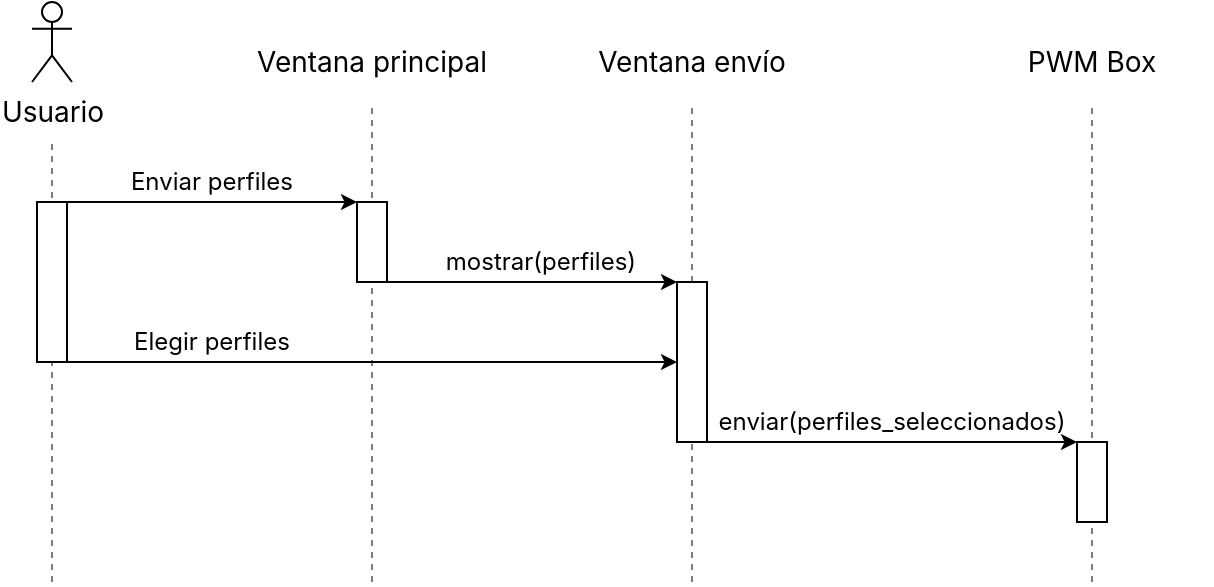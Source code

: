 <mxfile version="28.1.2" pages="7">
  <diagram name="enviar_ini" id="2wJG4AdMnpz-NX_0Jba6">
    <mxGraphModel dx="1350" dy="806" grid="1" gridSize="10" guides="1" tooltips="1" connect="1" arrows="1" fold="1" page="1" pageScale="1" pageWidth="827" pageHeight="1169" math="0" shadow="0">
      <root>
        <mxCell id="0" />
        <mxCell id="1" parent="0" />
        <mxCell id="FHpluklMEc05XA-YjI_r-1" value="&lt;font data-font-src=&quot;https://fonts.googleapis.com/css?family=Inter&quot; face=&quot;Inter&quot;&gt;Usuario&lt;/font&gt;" style="shape=umlActor;verticalLabelPosition=bottom;verticalAlign=top;html=1;outlineConnect=0;fontSize=14;" parent="1" vertex="1">
          <mxGeometry x="70" y="40" width="20" height="40" as="geometry" />
        </mxCell>
        <mxCell id="FHpluklMEc05XA-YjI_r-3" value="" style="endArrow=none;html=1;rounded=0;strokeColor=default;align=center;verticalAlign=middle;fontFamily=Helvetica;fontSize=12;fontColor=default;labelBackgroundColor=none;startSize=5;endSize=5;opacity=50;dashed=1;entryX=0.5;entryY=1;entryDx=0;entryDy=0;" parent="1" edge="1">
          <mxGeometry width="50" height="50" relative="1" as="geometry">
            <mxPoint x="240" y="330" as="sourcePoint" />
            <mxPoint x="240" y="90" as="targetPoint" />
          </mxGeometry>
        </mxCell>
        <mxCell id="FHpluklMEc05XA-YjI_r-4" value="&lt;font face=&quot;Inter&quot;&gt;Ventana principal&lt;/font&gt;" style="text;html=1;align=center;verticalAlign=middle;whiteSpace=wrap;rounded=0;fontFamily=Helvetica;fontSize=14;fontColor=default;labelBackgroundColor=none;" parent="1" vertex="1">
          <mxGeometry x="180" y="50" width="120" height="40" as="geometry" />
        </mxCell>
        <mxCell id="FHpluklMEc05XA-YjI_r-5" value="" style="endArrow=none;html=1;rounded=0;strokeColor=default;align=center;verticalAlign=middle;fontFamily=Helvetica;fontSize=12;fontColor=default;labelBackgroundColor=none;startSize=5;endSize=5;opacity=50;dashed=1;" parent="1" edge="1">
          <mxGeometry width="50" height="50" relative="1" as="geometry">
            <mxPoint x="80" y="330" as="sourcePoint" />
            <mxPoint x="80" y="110" as="targetPoint" />
          </mxGeometry>
        </mxCell>
        <mxCell id="FHpluklMEc05XA-YjI_r-6" style="edgeStyle=none;shape=connector;rounded=0;orthogonalLoop=1;jettySize=auto;html=1;strokeColor=default;align=center;verticalAlign=middle;fontFamily=Helvetica;fontSize=13;fontColor=default;labelBackgroundColor=default;startSize=5;endArrow=classic;endSize=5;exitX=1;exitY=0;exitDx=0;exitDy=0;entryX=0;entryY=0;entryDx=0;entryDy=0;" parent="1" target="FHpluklMEc05XA-YjI_r-7" edge="1" source="GrPyyiBdlJjQdglaDRuM-3">
          <mxGeometry relative="1" as="geometry">
            <mxPoint x="80" y="140" as="sourcePoint" />
            <mxPoint x="170" y="140" as="targetPoint" />
          </mxGeometry>
        </mxCell>
        <mxCell id="FHpluklMEc05XA-YjI_r-7" value="" style="rounded=0;whiteSpace=wrap;html=1;" parent="1" vertex="1">
          <mxGeometry x="232.5" y="140" width="15" height="40" as="geometry" />
        </mxCell>
        <mxCell id="FHpluklMEc05XA-YjI_r-11" value="Enviar perfiles" style="text;html=1;align=center;verticalAlign=middle;whiteSpace=wrap;rounded=0;fontFamily=Inter;fontSource=https%3A%2F%2Ffonts.googleapis.com%2Fcss%3Ffamily%3DInter;" parent="1" vertex="1">
          <mxGeometry x="80" y="120" width="160" height="20" as="geometry" />
        </mxCell>
        <mxCell id="FHpluklMEc05XA-YjI_r-12" style="edgeStyle=none;shape=connector;rounded=0;orthogonalLoop=1;jettySize=auto;html=1;strokeColor=default;align=center;verticalAlign=middle;fontFamily=Helvetica;fontSize=13;fontColor=default;labelBackgroundColor=default;startSize=5;endArrow=classic;endSize=5;exitX=1;exitY=0.5;exitDx=0;exitDy=0;entryX=0;entryY=0;entryDx=0;entryDy=0;" parent="1" target="FHpluklMEc05XA-YjI_r-16" edge="1">
          <mxGeometry relative="1" as="geometry">
            <mxPoint x="247.5" y="180" as="sourcePoint" />
            <mxPoint x="380.5" y="180" as="targetPoint" />
          </mxGeometry>
        </mxCell>
        <mxCell id="FHpluklMEc05XA-YjI_r-13" value="mostrar(perfiles)" style="text;html=1;align=center;verticalAlign=middle;whiteSpace=wrap;rounded=0;fontFamily=Inter;fontSource=https%3A%2F%2Ffonts.googleapis.com%2Fcss%3Ffamily%3DInter;" parent="1" vertex="1">
          <mxGeometry x="247.5" y="160" width="152.5" height="20" as="geometry" />
        </mxCell>
        <mxCell id="FHpluklMEc05XA-YjI_r-14" value="" style="endArrow=none;html=1;rounded=0;strokeColor=default;align=center;verticalAlign=middle;fontFamily=Helvetica;fontSize=12;fontColor=default;labelBackgroundColor=none;startSize=5;endSize=5;opacity=50;dashed=1;entryX=0.5;entryY=1;entryDx=0;entryDy=0;" parent="1" edge="1">
          <mxGeometry width="50" height="50" relative="1" as="geometry">
            <mxPoint x="400" y="330" as="sourcePoint" />
            <mxPoint x="400" y="90" as="targetPoint" />
          </mxGeometry>
        </mxCell>
        <mxCell id="FHpluklMEc05XA-YjI_r-15" value="&lt;font face=&quot;Inter&quot;&gt;Ventana envío&lt;/font&gt;" style="text;html=1;align=center;verticalAlign=middle;whiteSpace=wrap;rounded=0;fontFamily=Helvetica;fontSize=14;fontColor=default;labelBackgroundColor=none;" parent="1" vertex="1">
          <mxGeometry x="340" y="50" width="120" height="40" as="geometry" />
        </mxCell>
        <mxCell id="FHpluklMEc05XA-YjI_r-16" value="" style="rounded=0;whiteSpace=wrap;html=1;" parent="1" vertex="1">
          <mxGeometry x="392.5" y="180" width="15" height="80" as="geometry" />
        </mxCell>
        <mxCell id="FHpluklMEc05XA-YjI_r-19" value="" style="endArrow=none;html=1;rounded=0;strokeColor=default;align=center;verticalAlign=middle;fontFamily=Helvetica;fontSize=12;fontColor=default;labelBackgroundColor=none;startSize=5;endSize=5;opacity=50;dashed=1;entryX=0.5;entryY=1;entryDx=0;entryDy=0;" parent="1" edge="1">
          <mxGeometry width="50" height="50" relative="1" as="geometry">
            <mxPoint x="600" y="330" as="sourcePoint" />
            <mxPoint x="600" y="90" as="targetPoint" />
          </mxGeometry>
        </mxCell>
        <mxCell id="FHpluklMEc05XA-YjI_r-20" value="&lt;font face=&quot;Inter&quot;&gt;PWM Box&lt;/font&gt;" style="text;html=1;align=center;verticalAlign=middle;whiteSpace=wrap;rounded=0;fontFamily=Helvetica;fontSize=14;fontColor=default;labelBackgroundColor=none;" parent="1" vertex="1">
          <mxGeometry x="540" y="50" width="120" height="40" as="geometry" />
        </mxCell>
        <mxCell id="FHpluklMEc05XA-YjI_r-21" value="" style="rounded=0;whiteSpace=wrap;html=1;" parent="1" vertex="1">
          <mxGeometry x="592.5" y="260" width="15" height="40" as="geometry" />
        </mxCell>
        <mxCell id="FHpluklMEc05XA-YjI_r-23" style="edgeStyle=none;shape=connector;rounded=0;orthogonalLoop=1;jettySize=auto;html=1;strokeColor=default;align=center;verticalAlign=middle;fontFamily=Helvetica;fontSize=13;fontColor=default;labelBackgroundColor=default;startSize=5;endArrow=classic;endSize=5;entryX=0;entryY=0;entryDx=0;entryDy=0;exitX=1;exitY=1;exitDx=0;exitDy=0;" parent="1" target="FHpluklMEc05XA-YjI_r-21" edge="1" source="FHpluklMEc05XA-YjI_r-16">
          <mxGeometry relative="1" as="geometry">
            <mxPoint x="247" y="260" as="sourcePoint" />
            <mxPoint x="400" y="260" as="targetPoint" />
          </mxGeometry>
        </mxCell>
        <mxCell id="FHpluklMEc05XA-YjI_r-24" value="enviar(perfiles_seleccionados)" style="text;html=1;align=center;verticalAlign=middle;whiteSpace=wrap;rounded=0;fontFamily=Inter;fontSource=https%3A%2F%2Ffonts.googleapis.com%2Fcss%3Ffamily%3DInter;" parent="1" vertex="1">
          <mxGeometry x="400" y="240" width="200" height="20" as="geometry" />
        </mxCell>
        <mxCell id="GrPyyiBdlJjQdglaDRuM-1" style="edgeStyle=none;shape=connector;rounded=0;orthogonalLoop=1;jettySize=auto;html=1;strokeColor=default;align=center;verticalAlign=middle;fontFamily=Helvetica;fontSize=13;fontColor=default;labelBackgroundColor=default;startSize=5;endArrow=classic;endSize=5;exitX=1;exitY=1;exitDx=0;exitDy=0;entryX=0;entryY=0.5;entryDx=0;entryDy=0;" edge="1" parent="1" source="GrPyyiBdlJjQdglaDRuM-3" target="FHpluklMEc05XA-YjI_r-16">
          <mxGeometry relative="1" as="geometry">
            <mxPoint x="80" y="220" as="sourcePoint" />
            <mxPoint x="233" y="220" as="targetPoint" />
          </mxGeometry>
        </mxCell>
        <mxCell id="GrPyyiBdlJjQdglaDRuM-2" value="Elegir perfiles" style="text;html=1;align=center;verticalAlign=middle;whiteSpace=wrap;rounded=0;fontFamily=Inter;fontSource=https%3A%2F%2Ffonts.googleapis.com%2Fcss%3Ffamily%3DInter;" vertex="1" parent="1">
          <mxGeometry x="80" y="200" width="160" height="20" as="geometry" />
        </mxCell>
        <mxCell id="GrPyyiBdlJjQdglaDRuM-3" value="" style="rounded=0;whiteSpace=wrap;html=1;" vertex="1" parent="1">
          <mxGeometry x="72.5" y="140" width="15" height="80" as="geometry" />
        </mxCell>
      </root>
    </mxGraphModel>
  </diagram>
  <diagram name="enviar_fin" id="ycV7E5ggnrti7_dZZq19">
    <mxGraphModel dx="1286" dy="768" grid="1" gridSize="10" guides="1" tooltips="1" connect="1" arrows="1" fold="1" page="1" pageScale="1" pageWidth="827" pageHeight="1169" math="0" shadow="0">
      <root>
        <mxCell id="u8pUZmomzrTrmmiAYHkN-0" />
        <mxCell id="u8pUZmomzrTrmmiAYHkN-1" parent="u8pUZmomzrTrmmiAYHkN-0" />
        <mxCell id="u8pUZmomzrTrmmiAYHkN-2" value="&lt;font data-font-src=&quot;https://fonts.googleapis.com/css?family=Inter&quot; face=&quot;Inter&quot;&gt;Usuario&lt;/font&gt;" style="shape=umlActor;verticalLabelPosition=bottom;verticalAlign=top;html=1;outlineConnect=0;fontSize=14;" vertex="1" parent="u8pUZmomzrTrmmiAYHkN-1">
          <mxGeometry x="70" y="40" width="20" height="40" as="geometry" />
        </mxCell>
        <mxCell id="u8pUZmomzrTrmmiAYHkN-3" value="" style="endArrow=none;html=1;rounded=0;strokeColor=default;align=center;verticalAlign=middle;fontFamily=Helvetica;fontSize=12;fontColor=default;labelBackgroundColor=none;startSize=5;endSize=5;opacity=50;dashed=1;entryX=0.5;entryY=1;entryDx=0;entryDy=0;" edge="1" parent="u8pUZmomzrTrmmiAYHkN-1">
          <mxGeometry width="50" height="50" relative="1" as="geometry">
            <mxPoint x="240" y="450" as="sourcePoint" />
            <mxPoint x="240" y="90" as="targetPoint" />
          </mxGeometry>
        </mxCell>
        <mxCell id="u8pUZmomzrTrmmiAYHkN-4" value="&lt;font face=&quot;Inter&quot;&gt;Ventana principal&lt;/font&gt;" style="text;html=1;align=center;verticalAlign=middle;whiteSpace=wrap;rounded=0;fontFamily=Helvetica;fontSize=14;fontColor=default;labelBackgroundColor=none;" vertex="1" parent="u8pUZmomzrTrmmiAYHkN-1">
          <mxGeometry x="180" y="50" width="120" height="40" as="geometry" />
        </mxCell>
        <mxCell id="u8pUZmomzrTrmmiAYHkN-5" value="" style="endArrow=none;html=1;rounded=0;strokeColor=default;align=center;verticalAlign=middle;fontFamily=Helvetica;fontSize=12;fontColor=default;labelBackgroundColor=none;startSize=5;endSize=5;opacity=50;dashed=1;" edge="1" parent="u8pUZmomzrTrmmiAYHkN-1">
          <mxGeometry width="50" height="50" relative="1" as="geometry">
            <mxPoint x="80" y="450" as="sourcePoint" />
            <mxPoint x="80" y="110" as="targetPoint" />
          </mxGeometry>
        </mxCell>
        <mxCell id="u8pUZmomzrTrmmiAYHkN-6" style="edgeStyle=none;shape=connector;rounded=0;orthogonalLoop=1;jettySize=auto;html=1;strokeColor=default;align=center;verticalAlign=middle;fontFamily=Helvetica;fontSize=13;fontColor=default;labelBackgroundColor=default;startSize=5;endArrow=classic;endSize=5;exitX=1;exitY=0;exitDx=0;exitDy=0;entryX=0;entryY=0;entryDx=0;entryDy=0;" edge="1" parent="u8pUZmomzrTrmmiAYHkN-1" source="u8pUZmomzrTrmmiAYHkN-21" target="u8pUZmomzrTrmmiAYHkN-7">
          <mxGeometry relative="1" as="geometry">
            <mxPoint x="80" y="140" as="sourcePoint" />
            <mxPoint x="170" y="140" as="targetPoint" />
          </mxGeometry>
        </mxCell>
        <mxCell id="u8pUZmomzrTrmmiAYHkN-7" value="" style="rounded=0;whiteSpace=wrap;html=1;" vertex="1" parent="u8pUZmomzrTrmmiAYHkN-1">
          <mxGeometry x="232.5" y="140" width="15" height="40" as="geometry" />
        </mxCell>
        <mxCell id="u8pUZmomzrTrmmiAYHkN-8" value="Enviar perfiles" style="text;html=1;align=center;verticalAlign=middle;whiteSpace=wrap;rounded=0;fontFamily=Inter;fontSource=https%3A%2F%2Ffonts.googleapis.com%2Fcss%3Ffamily%3DInter;" vertex="1" parent="u8pUZmomzrTrmmiAYHkN-1">
          <mxGeometry x="80" y="120" width="160" height="20" as="geometry" />
        </mxCell>
        <mxCell id="u8pUZmomzrTrmmiAYHkN-9" style="edgeStyle=none;shape=connector;rounded=0;orthogonalLoop=1;jettySize=auto;html=1;strokeColor=default;align=center;verticalAlign=middle;fontFamily=Helvetica;fontSize=13;fontColor=default;labelBackgroundColor=default;startSize=5;endArrow=classic;endSize=5;exitX=1;exitY=0.5;exitDx=0;exitDy=0;entryX=0;entryY=0;entryDx=0;entryDy=0;" edge="1" parent="u8pUZmomzrTrmmiAYHkN-1" target="u8pUZmomzrTrmmiAYHkN-13">
          <mxGeometry relative="1" as="geometry">
            <mxPoint x="247.5" y="180" as="sourcePoint" />
            <mxPoint x="380.5" y="180" as="targetPoint" />
          </mxGeometry>
        </mxCell>
        <mxCell id="u8pUZmomzrTrmmiAYHkN-10" value="mostrar(perfiles)" style="text;html=1;align=center;verticalAlign=middle;whiteSpace=wrap;rounded=0;fontFamily=Inter;fontSource=https%3A%2F%2Ffonts.googleapis.com%2Fcss%3Ffamily%3DInter;" vertex="1" parent="u8pUZmomzrTrmmiAYHkN-1">
          <mxGeometry x="247.5" y="160" width="152.5" height="20" as="geometry" />
        </mxCell>
        <mxCell id="u8pUZmomzrTrmmiAYHkN-11" value="" style="endArrow=none;html=1;rounded=0;strokeColor=default;align=center;verticalAlign=middle;fontFamily=Helvetica;fontSize=12;fontColor=default;labelBackgroundColor=none;startSize=5;endSize=5;opacity=50;dashed=1;entryX=0.5;entryY=1;entryDx=0;entryDy=0;" edge="1" parent="u8pUZmomzrTrmmiAYHkN-1">
          <mxGeometry width="50" height="50" relative="1" as="geometry">
            <mxPoint x="400" y="450" as="sourcePoint" />
            <mxPoint x="400" y="90" as="targetPoint" />
          </mxGeometry>
        </mxCell>
        <mxCell id="u8pUZmomzrTrmmiAYHkN-12" value="&lt;font face=&quot;Inter&quot;&gt;Ventana envío&lt;/font&gt;" style="text;html=1;align=center;verticalAlign=middle;whiteSpace=wrap;rounded=0;fontFamily=Helvetica;fontSize=14;fontColor=default;labelBackgroundColor=none;" vertex="1" parent="u8pUZmomzrTrmmiAYHkN-1">
          <mxGeometry x="340" y="50" width="120" height="40" as="geometry" />
        </mxCell>
        <mxCell id="u8pUZmomzrTrmmiAYHkN-13" value="" style="rounded=0;whiteSpace=wrap;html=1;" vertex="1" parent="u8pUZmomzrTrmmiAYHkN-1">
          <mxGeometry x="392.5" y="180" width="15" height="120" as="geometry" />
        </mxCell>
        <mxCell id="u8pUZmomzrTrmmiAYHkN-14" value="" style="endArrow=none;html=1;rounded=0;strokeColor=default;align=center;verticalAlign=middle;fontFamily=Helvetica;fontSize=12;fontColor=default;labelBackgroundColor=none;startSize=5;endSize=5;opacity=50;dashed=1;entryX=0.5;entryY=1;entryDx=0;entryDy=0;" edge="1" parent="u8pUZmomzrTrmmiAYHkN-1">
          <mxGeometry width="50" height="50" relative="1" as="geometry">
            <mxPoint x="600" y="370" as="sourcePoint" />
            <mxPoint x="600" y="130" as="targetPoint" />
          </mxGeometry>
        </mxCell>
        <mxCell id="u8pUZmomzrTrmmiAYHkN-15" value="&lt;font face=&quot;Inter&quot;&gt;Hilo envío&lt;/font&gt;" style="text;html=1;align=center;verticalAlign=middle;whiteSpace=wrap;rounded=0;fontFamily=Helvetica;fontSize=14;fontColor=default;labelBackgroundColor=none;" vertex="1" parent="u8pUZmomzrTrmmiAYHkN-1">
          <mxGeometry x="540" y="50" width="120" height="40" as="geometry" />
        </mxCell>
        <mxCell id="u8pUZmomzrTrmmiAYHkN-16" value="" style="rounded=0;whiteSpace=wrap;html=1;" vertex="1" parent="u8pUZmomzrTrmmiAYHkN-1">
          <mxGeometry x="592.5" y="300" width="15" height="80" as="geometry" />
        </mxCell>
        <mxCell id="u8pUZmomzrTrmmiAYHkN-17" style="edgeStyle=none;shape=connector;rounded=0;orthogonalLoop=1;jettySize=auto;html=1;strokeColor=default;align=center;verticalAlign=middle;fontFamily=Helvetica;fontSize=13;fontColor=default;labelBackgroundColor=default;startSize=5;endArrow=classic;endSize=5;entryX=0;entryY=0;entryDx=0;entryDy=0;exitX=1;exitY=1;exitDx=0;exitDy=0;" edge="1" parent="u8pUZmomzrTrmmiAYHkN-1" target="pZ8UnR-WQYl-Q5DzBPAX-2">
          <mxGeometry relative="1" as="geometry">
            <mxPoint x="407.5" y="260.0" as="sourcePoint" />
            <mxPoint x="592.5" y="260.0" as="targetPoint" />
          </mxGeometry>
        </mxCell>
        <mxCell id="u8pUZmomzrTrmmiAYHkN-18" value="mostrar()" style="text;html=1;align=center;verticalAlign=middle;whiteSpace=wrap;rounded=0;fontFamily=Inter;fontSource=https%3A%2F%2Ffonts.googleapis.com%2Fcss%3Ffamily%3DInter;" vertex="1" parent="u8pUZmomzrTrmmiAYHkN-1">
          <mxGeometry x="400" y="240" width="360" height="20" as="geometry" />
        </mxCell>
        <mxCell id="u8pUZmomzrTrmmiAYHkN-19" style="edgeStyle=none;shape=connector;rounded=0;orthogonalLoop=1;jettySize=auto;html=1;strokeColor=default;align=center;verticalAlign=middle;fontFamily=Helvetica;fontSize=13;fontColor=default;labelBackgroundColor=default;startSize=5;endArrow=classic;endSize=5;exitX=1;exitY=1;exitDx=0;exitDy=0;entryX=-0.001;entryY=0.334;entryDx=0;entryDy=0;entryPerimeter=0;" edge="1" parent="u8pUZmomzrTrmmiAYHkN-1" source="u8pUZmomzrTrmmiAYHkN-21" target="u8pUZmomzrTrmmiAYHkN-13">
          <mxGeometry relative="1" as="geometry">
            <mxPoint x="80" y="220" as="sourcePoint" />
            <mxPoint x="233" y="220" as="targetPoint" />
          </mxGeometry>
        </mxCell>
        <mxCell id="u8pUZmomzrTrmmiAYHkN-20" value="Elegir perfiles" style="text;html=1;align=center;verticalAlign=middle;whiteSpace=wrap;rounded=0;fontFamily=Inter;fontSource=https%3A%2F%2Ffonts.googleapis.com%2Fcss%3Ffamily%3DInter;" vertex="1" parent="u8pUZmomzrTrmmiAYHkN-1">
          <mxGeometry x="80" y="200" width="160" height="20" as="geometry" />
        </mxCell>
        <mxCell id="u8pUZmomzrTrmmiAYHkN-21" value="" style="rounded=0;whiteSpace=wrap;html=1;" vertex="1" parent="u8pUZmomzrTrmmiAYHkN-1">
          <mxGeometry x="72.5" y="140" width="15" height="80" as="geometry" />
        </mxCell>
        <mxCell id="pZ8UnR-WQYl-Q5DzBPAX-0" value="" style="endArrow=none;html=1;rounded=0;strokeColor=default;align=center;verticalAlign=middle;fontFamily=Helvetica;fontSize=12;fontColor=default;labelBackgroundColor=none;startSize=5;endSize=5;opacity=50;dashed=1;entryX=0.5;entryY=1;entryDx=0;entryDy=0;" edge="1" parent="u8pUZmomzrTrmmiAYHkN-1">
          <mxGeometry width="50" height="50" relative="1" as="geometry">
            <mxPoint x="960" y="450" as="sourcePoint" />
            <mxPoint x="960" y="90" as="targetPoint" />
          </mxGeometry>
        </mxCell>
        <mxCell id="pZ8UnR-WQYl-Q5DzBPAX-1" value="&lt;font face=&quot;Inter&quot;&gt;Ventana espera&lt;/font&gt;" style="text;html=1;align=center;verticalAlign=middle;whiteSpace=wrap;rounded=0;fontFamily=Helvetica;fontSize=14;fontColor=default;labelBackgroundColor=none;" vertex="1" parent="u8pUZmomzrTrmmiAYHkN-1">
          <mxGeometry x="900" y="50" width="120" height="40" as="geometry" />
        </mxCell>
        <mxCell id="pZ8UnR-WQYl-Q5DzBPAX-2" value="" style="rounded=0;whiteSpace=wrap;html=1;" vertex="1" parent="u8pUZmomzrTrmmiAYHkN-1">
          <mxGeometry x="952.5" y="260" width="15" height="160" as="geometry" />
        </mxCell>
        <mxCell id="pZ8UnR-WQYl-Q5DzBPAX-4" style="edgeStyle=none;shape=connector;rounded=0;orthogonalLoop=1;jettySize=auto;html=1;strokeColor=default;align=center;verticalAlign=middle;fontFamily=Helvetica;fontSize=13;fontColor=default;labelBackgroundColor=default;startSize=5;endArrow=classic;endSize=5;entryX=0;entryY=0;entryDx=0;entryDy=0;exitX=1;exitY=1;exitDx=0;exitDy=0;" edge="1" parent="u8pUZmomzrTrmmiAYHkN-1" source="u8pUZmomzrTrmmiAYHkN-13" target="u8pUZmomzrTrmmiAYHkN-16">
          <mxGeometry relative="1" as="geometry">
            <mxPoint x="407.5" y="299.77" as="sourcePoint" />
            <mxPoint x="753" y="299.77" as="targetPoint" />
          </mxGeometry>
        </mxCell>
        <mxCell id="pZ8UnR-WQYl-Q5DzBPAX-5" value="ejecutar(perfiles_seleccionados)" style="text;html=1;align=center;verticalAlign=middle;whiteSpace=wrap;rounded=0;fontFamily=Inter;fontSource=https%3A%2F%2Ffonts.googleapis.com%2Fcss%3Ffamily%3DInter;" vertex="1" parent="u8pUZmomzrTrmmiAYHkN-1">
          <mxGeometry x="407.5" y="280" width="192.5" height="20" as="geometry" />
        </mxCell>
        <mxCell id="pZ8UnR-WQYl-Q5DzBPAX-6" value="" style="endArrow=none;html=1;rounded=0;strokeColor=default;align=center;verticalAlign=middle;fontFamily=Helvetica;fontSize=12;fontColor=default;labelBackgroundColor=none;startSize=5;endSize=5;opacity=50;dashed=1;entryX=0.5;entryY=1;entryDx=0;entryDy=0;" edge="1" parent="u8pUZmomzrTrmmiAYHkN-1">
          <mxGeometry width="50" height="50" relative="1" as="geometry">
            <mxPoint x="800" y="450" as="sourcePoint" />
            <mxPoint x="800" y="90" as="targetPoint" />
          </mxGeometry>
        </mxCell>
        <mxCell id="pZ8UnR-WQYl-Q5DzBPAX-7" value="&lt;font face=&quot;Inter&quot;&gt;PWM Box&lt;/font&gt;" style="text;html=1;align=center;verticalAlign=middle;whiteSpace=wrap;rounded=0;fontFamily=Helvetica;fontSize=14;fontColor=default;labelBackgroundColor=none;" vertex="1" parent="u8pUZmomzrTrmmiAYHkN-1">
          <mxGeometry x="740" y="50" width="120" height="40" as="geometry" />
        </mxCell>
        <mxCell id="pZ8UnR-WQYl-Q5DzBPAX-8" value="" style="rounded=0;whiteSpace=wrap;html=1;" vertex="1" parent="u8pUZmomzrTrmmiAYHkN-1">
          <mxGeometry x="792.5" y="340" width="15" height="40" as="geometry" />
        </mxCell>
        <mxCell id="pZ8UnR-WQYl-Q5DzBPAX-14" style="edgeStyle=none;shape=connector;rounded=0;orthogonalLoop=1;jettySize=auto;html=1;strokeColor=default;align=center;verticalAlign=middle;fontFamily=Helvetica;fontSize=13;fontColor=default;labelBackgroundColor=default;startSize=5;endArrow=classic;endSize=5;entryX=0;entryY=0;entryDx=0;entryDy=0;exitX=1;exitY=0.5;exitDx=0;exitDy=0;" edge="1" parent="u8pUZmomzrTrmmiAYHkN-1" source="u8pUZmomzrTrmmiAYHkN-16" target="pZ8UnR-WQYl-Q5DzBPAX-8">
          <mxGeometry relative="1" as="geometry">
            <mxPoint x="607.5" y="339.68" as="sourcePoint" />
            <mxPoint x="792.5" y="339.68" as="targetPoint" />
          </mxGeometry>
        </mxCell>
        <mxCell id="pZ8UnR-WQYl-Q5DzBPAX-15" value="enviar(perfiles_seleccionados)" style="text;html=1;align=center;verticalAlign=middle;whiteSpace=wrap;rounded=0;fontFamily=Inter;fontSource=https%3A%2F%2Ffonts.googleapis.com%2Fcss%3Ffamily%3DInter;" vertex="1" parent="u8pUZmomzrTrmmiAYHkN-1">
          <mxGeometry x="600" y="320" width="200" height="20" as="geometry" />
        </mxCell>
        <mxCell id="pZ8UnR-WQYl-Q5DzBPAX-16" style="edgeStyle=none;shape=connector;rounded=0;orthogonalLoop=1;jettySize=auto;html=1;strokeColor=default;align=center;verticalAlign=middle;fontFamily=Helvetica;fontSize=13;fontColor=default;labelBackgroundColor=default;startSize=5;endArrow=classic;endSize=5;exitX=0;exitY=1;exitDx=0;exitDy=0;entryX=1;entryY=0;entryDx=0;entryDy=0;" edge="1" parent="u8pUZmomzrTrmmiAYHkN-1" source="u8pUZmomzrTrmmiAYHkN-16" target="pZ8UnR-WQYl-Q5DzBPAX-20">
          <mxGeometry relative="1" as="geometry">
            <mxPoint x="308" y="379.62" as="sourcePoint" />
            <mxPoint x="410" y="380" as="targetPoint" />
          </mxGeometry>
        </mxCell>
        <mxCell id="pZ8UnR-WQYl-Q5DzBPAX-17" value="notificar()" style="text;html=1;align=center;verticalAlign=middle;whiteSpace=wrap;rounded=0;fontFamily=Inter;fontSource=https%3A%2F%2Ffonts.googleapis.com%2Fcss%3Ffamily%3DInter;" vertex="1" parent="u8pUZmomzrTrmmiAYHkN-1">
          <mxGeometry x="400" y="360" width="200" height="20" as="geometry" />
        </mxCell>
        <mxCell id="pZ8UnR-WQYl-Q5DzBPAX-18" style="edgeStyle=none;shape=connector;rounded=0;orthogonalLoop=1;jettySize=auto;html=1;strokeColor=default;align=center;verticalAlign=middle;fontFamily=Helvetica;fontSize=13;fontColor=default;labelBackgroundColor=default;startSize=5;endArrow=classic;endSize=5;entryX=0;entryY=0;entryDx=0;entryDy=0;exitX=1;exitY=1;exitDx=0;exitDy=0;" edge="1" parent="u8pUZmomzrTrmmiAYHkN-1">
          <mxGeometry relative="1" as="geometry">
            <mxPoint x="407" y="420.0" as="sourcePoint" />
            <mxPoint x="952.5" y="420" as="targetPoint" />
          </mxGeometry>
        </mxCell>
        <mxCell id="pZ8UnR-WQYl-Q5DzBPAX-19" value="cerrar()" style="text;html=1;align=center;verticalAlign=middle;whiteSpace=wrap;rounded=0;fontFamily=Inter;fontSource=https%3A%2F%2Ffonts.googleapis.com%2Fcss%3Ffamily%3DInter;" vertex="1" parent="u8pUZmomzrTrmmiAYHkN-1">
          <mxGeometry x="399.5" y="400" width="360" height="20" as="geometry" />
        </mxCell>
        <mxCell id="pZ8UnR-WQYl-Q5DzBPAX-20" value="" style="rounded=0;whiteSpace=wrap;html=1;" vertex="1" parent="u8pUZmomzrTrmmiAYHkN-1">
          <mxGeometry x="392.5" y="380" width="15" height="40" as="geometry" />
        </mxCell>
      </root>
    </mxGraphModel>
  </diagram>
  <diagram id="EAhs3s9srAQkEL1CwIeg" name="exportar">
    <mxGraphModel dx="931" dy="556" grid="1" gridSize="10" guides="1" tooltips="1" connect="1" arrows="1" fold="1" page="1" pageScale="1" pageWidth="827" pageHeight="1169" math="0" shadow="0">
      <root>
        <mxCell id="0" />
        <mxCell id="1" parent="0" />
        <mxCell id="xsylyKW9c_CY92pPQaib-1" value="&lt;font data-font-src=&quot;https://fonts.googleapis.com/css?family=Inter&quot; face=&quot;Inter&quot;&gt;Usuario&lt;/font&gt;" style="shape=umlActor;verticalLabelPosition=bottom;verticalAlign=top;html=1;outlineConnect=0;fontSize=14;fontFamily=Inter;fontSource=https%3A%2F%2Ffonts.googleapis.com%2Fcss%3Ffamily%3DInter;" vertex="1" parent="1">
          <mxGeometry x="30" y="30" width="20" height="40" as="geometry" />
        </mxCell>
        <mxCell id="xsylyKW9c_CY92pPQaib-2" value="" style="endArrow=none;html=1;rounded=0;strokeColor=default;align=center;verticalAlign=middle;fontFamily=Inter;fontSize=12;fontColor=default;labelBackgroundColor=none;startSize=5;endSize=5;opacity=50;dashed=1;entryX=0.5;entryY=1;entryDx=0;entryDy=0;fontSource=https%3A%2F%2Ffonts.googleapis.com%2Fcss%3Ffamily%3DInter;" edge="1" parent="1">
          <mxGeometry width="50" height="50" relative="1" as="geometry">
            <mxPoint x="200" y="440" as="sourcePoint" />
            <mxPoint x="200" y="80" as="targetPoint" />
          </mxGeometry>
        </mxCell>
        <mxCell id="xsylyKW9c_CY92pPQaib-3" value="&lt;font face=&quot;Inter&quot;&gt;Ventana principal&lt;/font&gt;" style="text;html=1;align=center;verticalAlign=middle;whiteSpace=wrap;rounded=0;fontFamily=Inter;fontSize=14;fontColor=default;labelBackgroundColor=none;fontSource=https%3A%2F%2Ffonts.googleapis.com%2Fcss%3Ffamily%3DInter;" vertex="1" parent="1">
          <mxGeometry x="140" y="40" width="120" height="40" as="geometry" />
        </mxCell>
        <mxCell id="xsylyKW9c_CY92pPQaib-4" value="" style="endArrow=none;html=1;rounded=0;strokeColor=default;align=center;verticalAlign=middle;fontFamily=Inter;fontSize=12;fontColor=default;labelBackgroundColor=none;startSize=5;endSize=5;opacity=50;dashed=1;fontSource=https%3A%2F%2Ffonts.googleapis.com%2Fcss%3Ffamily%3DInter;" edge="1" parent="1">
          <mxGeometry width="50" height="50" relative="1" as="geometry">
            <mxPoint x="40" y="440" as="sourcePoint" />
            <mxPoint x="40" y="100" as="targetPoint" />
          </mxGeometry>
        </mxCell>
        <mxCell id="xsylyKW9c_CY92pPQaib-5" style="edgeStyle=none;shape=connector;rounded=0;orthogonalLoop=1;jettySize=auto;html=1;strokeColor=default;align=center;verticalAlign=middle;fontFamily=Inter;fontSize=13;fontColor=default;labelBackgroundColor=default;startSize=5;endArrow=classic;endSize=5;exitX=1;exitY=0;exitDx=0;exitDy=0;entryX=0;entryY=0;entryDx=0;entryDy=0;fontSource=https%3A%2F%2Ffonts.googleapis.com%2Fcss%3Ffamily%3DInter;" edge="1" parent="1" target="xsylyKW9c_CY92pPQaib-6" source="Y9gQyhB2_xH7Sl-MOQJs-1">
          <mxGeometry relative="1" as="geometry">
            <mxPoint x="40" y="130" as="sourcePoint" />
            <mxPoint x="130" y="130" as="targetPoint" />
          </mxGeometry>
        </mxCell>
        <mxCell id="xsylyKW9c_CY92pPQaib-6" value="" style="rounded=0;whiteSpace=wrap;html=1;fontFamily=Inter;fontSource=https%3A%2F%2Ffonts.googleapis.com%2Fcss%3Ffamily%3DInter;" vertex="1" parent="1">
          <mxGeometry x="192.5" y="130" width="15" height="40" as="geometry" />
        </mxCell>
        <mxCell id="xsylyKW9c_CY92pPQaib-7" value="Exportar perfiles" style="text;html=1;align=center;verticalAlign=middle;whiteSpace=wrap;rounded=0;fontFamily=Inter;fontSource=https%3A%2F%2Ffonts.googleapis.com%2Fcss%3Ffamily%3DInter;" vertex="1" parent="1">
          <mxGeometry x="40" y="110" width="160" height="20" as="geometry" />
        </mxCell>
        <mxCell id="xsylyKW9c_CY92pPQaib-8" style="edgeStyle=none;shape=connector;rounded=0;orthogonalLoop=1;jettySize=auto;html=1;strokeColor=default;align=center;verticalAlign=middle;fontFamily=Inter;fontSize=13;fontColor=default;labelBackgroundColor=default;startSize=5;endArrow=classic;endSize=5;exitX=1;exitY=1;exitDx=0;exitDy=0;entryX=0;entryY=0;entryDx=0;entryDy=0;fontSource=https%3A%2F%2Ffonts.googleapis.com%2Fcss%3Ffamily%3DInter;" edge="1" parent="1" target="xsylyKW9c_CY92pPQaib-12" source="xsylyKW9c_CY92pPQaib-6">
          <mxGeometry relative="1" as="geometry">
            <mxPoint x="207.5" y="150" as="sourcePoint" />
            <mxPoint x="340.5" y="150" as="targetPoint" />
          </mxGeometry>
        </mxCell>
        <mxCell id="xsylyKW9c_CY92pPQaib-9" value="mostrar(perfiles)" style="text;html=1;align=center;verticalAlign=middle;whiteSpace=wrap;rounded=0;fontFamily=Inter;fontSource=https%3A%2F%2Ffonts.googleapis.com%2Fcss%3Ffamily%3DInter;" vertex="1" parent="1">
          <mxGeometry x="207.5" y="150" width="145" height="20" as="geometry" />
        </mxCell>
        <mxCell id="xsylyKW9c_CY92pPQaib-10" value="" style="endArrow=none;html=1;rounded=0;strokeColor=default;align=center;verticalAlign=middle;fontFamily=Inter;fontSize=12;fontColor=default;labelBackgroundColor=none;startSize=5;endSize=5;opacity=50;dashed=1;entryX=0.5;entryY=1;entryDx=0;entryDy=0;fontSource=https%3A%2F%2Ffonts.googleapis.com%2Fcss%3Ffamily%3DInter;" edge="1" parent="1">
          <mxGeometry width="50" height="50" relative="1" as="geometry">
            <mxPoint x="360" y="440" as="sourcePoint" />
            <mxPoint x="360" y="80" as="targetPoint" />
          </mxGeometry>
        </mxCell>
        <mxCell id="xsylyKW9c_CY92pPQaib-11" value="&lt;font face=&quot;Inter&quot;&gt;Ventana exportación&lt;/font&gt;" style="text;html=1;align=center;verticalAlign=middle;whiteSpace=wrap;rounded=0;fontFamily=Inter;fontSize=14;fontColor=default;labelBackgroundColor=none;fontSource=https%3A%2F%2Ffonts.googleapis.com%2Fcss%3Ffamily%3DInter;" vertex="1" parent="1">
          <mxGeometry x="290" y="40" width="140" height="40" as="geometry" />
        </mxCell>
        <mxCell id="xsylyKW9c_CY92pPQaib-12" value="" style="rounded=0;whiteSpace=wrap;html=1;fontFamily=Inter;fontSource=https%3A%2F%2Ffonts.googleapis.com%2Fcss%3Ffamily%3DInter;" vertex="1" parent="1">
          <mxGeometry x="352.5" y="170" width="15" height="80" as="geometry" />
        </mxCell>
        <mxCell id="xsylyKW9c_CY92pPQaib-13" style="edgeStyle=none;shape=connector;rounded=0;orthogonalLoop=1;jettySize=auto;html=1;strokeColor=default;align=center;verticalAlign=middle;fontFamily=Inter;fontSize=13;fontColor=default;labelBackgroundColor=default;startSize=5;endArrow=classic;endSize=5;exitX=0;exitY=1;exitDx=0;exitDy=0;fontSource=https%3A%2F%2Ffonts.googleapis.com%2Fcss%3Ffamily%3DInter;entryX=0;entryY=0;entryDx=0;entryDy=0;" edge="1" parent="1" source="xsylyKW9c_CY92pPQaib-14" target="xsylyKW9c_CY92pPQaib-17">
          <mxGeometry relative="1" as="geometry">
            <mxPoint x="367.5" y="250.0" as="sourcePoint" />
            <mxPoint x="521.839" y="250" as="targetPoint" />
          </mxGeometry>
        </mxCell>
        <mxCell id="xsylyKW9c_CY92pPQaib-14" value="mostrar()" style="text;html=1;align=center;verticalAlign=middle;whiteSpace=wrap;rounded=0;fontFamily=Inter;fontSource=https%3A%2F%2Ffonts.googleapis.com%2Fcss%3Ffamily%3DInter;" vertex="1" parent="1">
          <mxGeometry x="367.5" y="230" width="145" height="20" as="geometry" />
        </mxCell>
        <mxCell id="xsylyKW9c_CY92pPQaib-15" value="" style="endArrow=none;html=1;rounded=0;strokeColor=default;align=center;verticalAlign=middle;fontFamily=Inter;fontSize=12;fontColor=default;labelBackgroundColor=none;startSize=5;endSize=5;opacity=50;dashed=1;entryX=0.5;entryY=1;entryDx=0;entryDy=0;fontSource=https%3A%2F%2Ffonts.googleapis.com%2Fcss%3Ffamily%3DInter;" edge="1" parent="1">
          <mxGeometry width="50" height="50" relative="1" as="geometry">
            <mxPoint x="520" y="440" as="sourcePoint" />
            <mxPoint x="520" y="80" as="targetPoint" />
          </mxGeometry>
        </mxCell>
        <mxCell id="xsylyKW9c_CY92pPQaib-16" value="QDialog" style="text;html=1;align=center;verticalAlign=middle;whiteSpace=wrap;rounded=0;fontFamily=Inter;fontSize=14;fontColor=default;labelBackgroundColor=none;fontSource=https%3A%2F%2Ffonts.googleapis.com%2Fcss%3Ffamily%3DInter;" vertex="1" parent="1">
          <mxGeometry x="460" y="40" width="120" height="40" as="geometry" />
        </mxCell>
        <mxCell id="xsylyKW9c_CY92pPQaib-17" value="" style="rounded=0;whiteSpace=wrap;html=1;fontFamily=Inter;fontSource=https%3A%2F%2Ffonts.googleapis.com%2Fcss%3Ffamily%3DInter;" vertex="1" parent="1">
          <mxGeometry x="512.5" y="250" width="15" height="80" as="geometry" />
        </mxCell>
        <mxCell id="RtkFkXVT3y7Tw0cq_69P-1" value="" style="rounded=0;whiteSpace=wrap;html=1;fontFamily=Inter;fontSource=https%3A%2F%2Ffonts.googleapis.com%2Fcss%3Ffamily%3DInter;" vertex="1" parent="1">
          <mxGeometry x="352.5" y="330" width="15" height="40" as="geometry" />
        </mxCell>
        <mxCell id="RtkFkXVT3y7Tw0cq_69P-2" style="edgeStyle=none;shape=connector;rounded=0;orthogonalLoop=1;jettySize=auto;html=1;strokeColor=default;align=center;verticalAlign=middle;fontFamily=Inter;fontSize=13;fontColor=default;labelBackgroundColor=default;startSize=5;endArrow=classic;endSize=5;exitX=0;exitY=1;exitDx=0;exitDy=0;fontSource=https%3A%2F%2Ffonts.googleapis.com%2Fcss%3Ffamily%3DInter;entryX=1;entryY=0;entryDx=0;entryDy=0;" edge="1" parent="1" target="RtkFkXVT3y7Tw0cq_69P-1">
          <mxGeometry relative="1" as="geometry">
            <mxPoint x="512.5" y="330.0" as="sourcePoint" />
            <mxPoint x="440" y="380" as="targetPoint" />
          </mxGeometry>
        </mxCell>
        <mxCell id="RtkFkXVT3y7Tw0cq_69P-3" value="ruta_seleccionada" style="text;html=1;align=center;verticalAlign=middle;whiteSpace=wrap;rounded=0;fontFamily=Inter;fontSource=https%3A%2F%2Ffonts.googleapis.com%2Fcss%3Ffamily%3DInter;" vertex="1" parent="1">
          <mxGeometry x="367.5" y="310" width="145" height="20" as="geometry" />
        </mxCell>
        <mxCell id="RtkFkXVT3y7Tw0cq_69P-4" value="" style="endArrow=none;html=1;rounded=0;strokeColor=default;align=center;verticalAlign=middle;fontFamily=Inter;fontSize=12;fontColor=default;labelBackgroundColor=none;startSize=5;endSize=5;opacity=50;dashed=1;entryX=0.5;entryY=1;entryDx=0;entryDy=0;fontSource=https%3A%2F%2Ffonts.googleapis.com%2Fcss%3Ffamily%3DInter;" edge="1" parent="1">
          <mxGeometry width="50" height="50" relative="1" as="geometry">
            <mxPoint x="680" y="440" as="sourcePoint" />
            <mxPoint x="680" y="80" as="targetPoint" />
          </mxGeometry>
        </mxCell>
        <mxCell id="RtkFkXVT3y7Tw0cq_69P-5" value="" style="rounded=0;whiteSpace=wrap;html=1;fontFamily=Inter;fontSource=https%3A%2F%2Ffonts.googleapis.com%2Fcss%3Ffamily%3DInter;" vertex="1" parent="1">
          <mxGeometry x="672.5" y="370" width="15" height="40" as="geometry" />
        </mxCell>
        <mxCell id="RtkFkXVT3y7Tw0cq_69P-6" value="JSON Manager" style="text;html=1;align=center;verticalAlign=middle;whiteSpace=wrap;rounded=0;fontFamily=Inter;fontSize=14;fontColor=default;labelBackgroundColor=none;fontSource=https%3A%2F%2Ffonts.googleapis.com%2Fcss%3Ffamily%3DInter;" vertex="1" parent="1">
          <mxGeometry x="620" y="40" width="120" height="40" as="geometry" />
        </mxCell>
        <mxCell id="RtkFkXVT3y7Tw0cq_69P-7" style="edgeStyle=none;shape=connector;rounded=0;orthogonalLoop=1;jettySize=auto;html=1;strokeColor=default;align=center;verticalAlign=middle;fontFamily=Inter;fontSize=13;fontColor=default;labelBackgroundColor=default;startSize=5;endArrow=classic;endSize=5;exitX=1;exitY=1;exitDx=0;exitDy=0;fontSource=https%3A%2F%2Ffonts.googleapis.com%2Fcss%3Ffamily%3DInter;entryX=0;entryY=0;entryDx=0;entryDy=0;" edge="1" parent="1" source="RtkFkXVT3y7Tw0cq_69P-1" target="RtkFkXVT3y7Tw0cq_69P-5">
          <mxGeometry relative="1" as="geometry">
            <mxPoint x="513" y="370" as="sourcePoint" />
            <mxPoint x="620" y="370" as="targetPoint" />
          </mxGeometry>
        </mxCell>
        <mxCell id="RtkFkXVT3y7Tw0cq_69P-8" value="exportar(ruta_seleccionada, perfiles_seleccionados)" style="text;html=1;align=center;verticalAlign=middle;whiteSpace=wrap;rounded=0;fontFamily=Inter;fontSource=https%3A%2F%2Ffonts.googleapis.com%2Fcss%3Ffamily%3DInter;" vertex="1" parent="1">
          <mxGeometry x="367.5" y="350" width="305" height="20" as="geometry" />
        </mxCell>
        <mxCell id="Y9gQyhB2_xH7Sl-MOQJs-1" value="" style="rounded=0;whiteSpace=wrap;html=1;" vertex="1" parent="1">
          <mxGeometry x="32.5" y="130" width="15" height="160" as="geometry" />
        </mxCell>
        <mxCell id="MWXrk-VT7kh9MXcvtk2b-1" style="edgeStyle=none;shape=connector;rounded=0;orthogonalLoop=1;jettySize=auto;html=1;strokeColor=default;align=center;verticalAlign=middle;fontFamily=Inter;fontSize=13;fontColor=default;labelBackgroundColor=default;startSize=5;endArrow=classic;endSize=5;exitX=1;exitY=0.5;exitDx=0;exitDy=0;entryX=0;entryY=0.5;entryDx=0;entryDy=0;fontSource=https%3A%2F%2Ffonts.googleapis.com%2Fcss%3Ffamily%3DInter;" edge="1" parent="1" source="Y9gQyhB2_xH7Sl-MOQJs-1" target="xsylyKW9c_CY92pPQaib-12">
          <mxGeometry relative="1" as="geometry">
            <mxPoint x="48" y="210" as="sourcePoint" />
            <mxPoint x="193" y="210" as="targetPoint" />
          </mxGeometry>
        </mxCell>
        <mxCell id="MWXrk-VT7kh9MXcvtk2b-2" value="&lt;div&gt;Seleccionar perfiles&lt;/div&gt;" style="text;html=1;align=center;verticalAlign=middle;whiteSpace=wrap;rounded=0;fontFamily=Inter;fontSource=https%3A%2F%2Ffonts.googleapis.com%2Fcss%3Ffamily%3DInter;" vertex="1" parent="1">
          <mxGeometry x="40" y="190" width="160" height="20" as="geometry" />
        </mxCell>
        <mxCell id="b0wjhGz9gWfXIJ5eAAyI-2" style="edgeStyle=none;shape=connector;rounded=0;orthogonalLoop=1;jettySize=auto;html=1;strokeColor=default;align=center;verticalAlign=middle;fontFamily=Inter;fontSize=13;fontColor=default;labelBackgroundColor=default;startSize=5;endArrow=classic;endSize=5;exitX=1;exitY=1;exitDx=0;exitDy=0;entryX=0;entryY=0.5;entryDx=0;entryDy=0;fontSource=https%3A%2F%2Ffonts.googleapis.com%2Fcss%3Ffamily%3DInter;" edge="1" parent="1" source="Y9gQyhB2_xH7Sl-MOQJs-1" target="xsylyKW9c_CY92pPQaib-17">
          <mxGeometry relative="1" as="geometry">
            <mxPoint x="45.5" y="289.31" as="sourcePoint" />
            <mxPoint x="350.5" y="289.31" as="targetPoint" />
          </mxGeometry>
        </mxCell>
        <mxCell id="b0wjhGz9gWfXIJ5eAAyI-3" value="&lt;div&gt;Seleccionar ruta&lt;/div&gt;" style="text;html=1;align=center;verticalAlign=middle;whiteSpace=wrap;rounded=0;fontFamily=Inter;fontSource=https%3A%2F%2Ffonts.googleapis.com%2Fcss%3Ffamily%3DInter;" vertex="1" parent="1">
          <mxGeometry x="40" y="270" width="160" height="20" as="geometry" />
        </mxCell>
      </root>
    </mxGraphModel>
  </diagram>
  <diagram id="RCOcMeFdf78_tfwMgPS3" name="importar">
    <mxGraphModel dx="1588" dy="948" grid="1" gridSize="10" guides="1" tooltips="1" connect="1" arrows="1" fold="1" page="1" pageScale="1" pageWidth="827" pageHeight="1169" math="0" shadow="0">
      <root>
        <mxCell id="0" />
        <mxCell id="1" parent="0" />
        <mxCell id="UM3t5yGIYnzHwMEv6DSm-1" value="&lt;font data-font-src=&quot;https://fonts.googleapis.com/css?family=Inter&quot; face=&quot;Inter&quot;&gt;Usuario&lt;/font&gt;" style="shape=umlActor;verticalLabelPosition=bottom;verticalAlign=top;html=1;outlineConnect=0;fontSize=14;fontFamily=Inter;fontSource=https%3A%2F%2Ffonts.googleapis.com%2Fcss%3Ffamily%3DInter;" vertex="1" parent="1">
          <mxGeometry x="30" y="30" width="20" height="40" as="geometry" />
        </mxCell>
        <mxCell id="UM3t5yGIYnzHwMEv6DSm-2" value="" style="endArrow=none;html=1;rounded=0;strokeColor=default;align=center;verticalAlign=middle;fontFamily=Inter;fontSize=12;fontColor=default;labelBackgroundColor=none;startSize=5;endSize=5;opacity=50;dashed=1;entryX=0.5;entryY=1;entryDx=0;entryDy=0;fontSource=https%3A%2F%2Ffonts.googleapis.com%2Fcss%3Ffamily%3DInter;" edge="1" parent="1">
          <mxGeometry width="50" height="50" relative="1" as="geometry">
            <mxPoint x="200" y="400" as="sourcePoint" />
            <mxPoint x="200" y="80" as="targetPoint" />
          </mxGeometry>
        </mxCell>
        <mxCell id="UM3t5yGIYnzHwMEv6DSm-3" value="&lt;font face=&quot;Inter&quot;&gt;Ventana principal&lt;/font&gt;" style="text;html=1;align=center;verticalAlign=middle;whiteSpace=wrap;rounded=0;fontFamily=Inter;fontSize=14;fontColor=default;labelBackgroundColor=none;fontSource=https%3A%2F%2Ffonts.googleapis.com%2Fcss%3Ffamily%3DInter;" vertex="1" parent="1">
          <mxGeometry x="140" y="40" width="120" height="40" as="geometry" />
        </mxCell>
        <mxCell id="UM3t5yGIYnzHwMEv6DSm-4" value="" style="endArrow=none;html=1;rounded=0;strokeColor=default;align=center;verticalAlign=middle;fontFamily=Inter;fontSize=12;fontColor=default;labelBackgroundColor=none;startSize=5;endSize=5;opacity=50;dashed=1;fontSource=https%3A%2F%2Ffonts.googleapis.com%2Fcss%3Ffamily%3DInter;" edge="1" parent="1">
          <mxGeometry width="50" height="50" relative="1" as="geometry">
            <mxPoint x="40" y="400" as="sourcePoint" />
            <mxPoint x="40" y="100" as="targetPoint" />
          </mxGeometry>
        </mxCell>
        <mxCell id="UM3t5yGIYnzHwMEv6DSm-5" style="edgeStyle=none;shape=connector;rounded=0;orthogonalLoop=1;jettySize=auto;html=1;strokeColor=default;align=center;verticalAlign=middle;fontFamily=Inter;fontSize=13;fontColor=default;labelBackgroundColor=default;startSize=5;endArrow=classic;endSize=5;exitX=1;exitY=0;exitDx=0;exitDy=0;entryX=0;entryY=0;entryDx=0;entryDy=0;fontSource=https%3A%2F%2Ffonts.googleapis.com%2Fcss%3Ffamily%3DInter;" edge="1" parent="1" source="UM3t5yGIYnzHwMEv6DSm-26" target="UM3t5yGIYnzHwMEv6DSm-6">
          <mxGeometry relative="1" as="geometry">
            <mxPoint x="40" y="130" as="sourcePoint" />
            <mxPoint x="130" y="130" as="targetPoint" />
          </mxGeometry>
        </mxCell>
        <mxCell id="UM3t5yGIYnzHwMEv6DSm-6" value="" style="rounded=0;whiteSpace=wrap;html=1;fontFamily=Inter;fontSource=https%3A%2F%2Ffonts.googleapis.com%2Fcss%3Ffamily%3DInter;" vertex="1" parent="1">
          <mxGeometry x="192.5" y="130" width="15" height="40" as="geometry" />
        </mxCell>
        <mxCell id="UM3t5yGIYnzHwMEv6DSm-7" value="Importar perfiles" style="text;html=1;align=center;verticalAlign=middle;whiteSpace=wrap;rounded=0;fontFamily=Inter;fontSource=https%3A%2F%2Ffonts.googleapis.com%2Fcss%3Ffamily%3DInter;" vertex="1" parent="1">
          <mxGeometry x="40" y="110" width="160" height="20" as="geometry" />
        </mxCell>
        <mxCell id="UM3t5yGIYnzHwMEv6DSm-8" style="edgeStyle=none;shape=connector;rounded=0;orthogonalLoop=1;jettySize=auto;html=1;strokeColor=default;align=center;verticalAlign=middle;fontFamily=Inter;fontSize=13;fontColor=default;labelBackgroundColor=default;startSize=5;endArrow=classic;endSize=5;exitX=1;exitY=1;exitDx=0;exitDy=0;entryX=0;entryY=0;entryDx=0;entryDy=0;fontSource=https%3A%2F%2Ffonts.googleapis.com%2Fcss%3Ffamily%3DInter;" edge="1" parent="1" source="UM3t5yGIYnzHwMEv6DSm-6" target="UM3t5yGIYnzHwMEv6DSm-12">
          <mxGeometry relative="1" as="geometry">
            <mxPoint x="207.5" y="150" as="sourcePoint" />
            <mxPoint x="340.5" y="150" as="targetPoint" />
          </mxGeometry>
        </mxCell>
        <mxCell id="UM3t5yGIYnzHwMEv6DSm-9" value="mostrar()" style="text;html=1;align=center;verticalAlign=middle;whiteSpace=wrap;rounded=0;fontFamily=Inter;fontSource=https%3A%2F%2Ffonts.googleapis.com%2Fcss%3Ffamily%3DInter;" vertex="1" parent="1">
          <mxGeometry x="207.5" y="150" width="145" height="20" as="geometry" />
        </mxCell>
        <mxCell id="UM3t5yGIYnzHwMEv6DSm-10" value="" style="endArrow=none;html=1;rounded=0;strokeColor=default;align=center;verticalAlign=middle;fontFamily=Inter;fontSize=12;fontColor=default;labelBackgroundColor=none;startSize=5;endSize=5;opacity=50;dashed=1;entryX=0.5;entryY=1;entryDx=0;entryDy=0;fontSource=https%3A%2F%2Ffonts.googleapis.com%2Fcss%3Ffamily%3DInter;" edge="1" parent="1">
          <mxGeometry width="50" height="50" relative="1" as="geometry">
            <mxPoint x="360" y="400" as="sourcePoint" />
            <mxPoint x="360" y="80" as="targetPoint" />
          </mxGeometry>
        </mxCell>
        <mxCell id="UM3t5yGIYnzHwMEv6DSm-12" value="" style="rounded=0;whiteSpace=wrap;html=1;fontFamily=Inter;fontSource=https%3A%2F%2Ffonts.googleapis.com%2Fcss%3Ffamily%3DInter;" vertex="1" parent="1">
          <mxGeometry x="352.5" y="170" width="15" height="80" as="geometry" />
        </mxCell>
        <mxCell id="UM3t5yGIYnzHwMEv6DSm-15" value="" style="endArrow=none;html=1;rounded=0;strokeColor=default;align=center;verticalAlign=middle;fontFamily=Inter;fontSize=12;fontColor=default;labelBackgroundColor=none;startSize=5;endSize=5;opacity=50;dashed=1;entryX=0.5;entryY=1;entryDx=0;entryDy=0;fontSource=https%3A%2F%2Ffonts.googleapis.com%2Fcss%3Ffamily%3DInter;" edge="1" parent="1">
          <mxGeometry width="50" height="50" relative="1" as="geometry">
            <mxPoint x="520" y="400" as="sourcePoint" />
            <mxPoint x="520" y="80" as="targetPoint" />
          </mxGeometry>
        </mxCell>
        <mxCell id="UM3t5yGIYnzHwMEv6DSm-16" value="QDialog" style="text;html=1;align=center;verticalAlign=middle;whiteSpace=wrap;rounded=0;fontFamily=Inter;fontSize=14;fontColor=default;labelBackgroundColor=none;fontSource=https%3A%2F%2Ffonts.googleapis.com%2Fcss%3Ffamily%3DInter;" vertex="1" parent="1">
          <mxGeometry x="300" y="40" width="120" height="40" as="geometry" />
        </mxCell>
        <mxCell id="UM3t5yGIYnzHwMEv6DSm-17" value="" style="rounded=0;whiteSpace=wrap;html=1;fontFamily=Inter;fontSource=https%3A%2F%2Ffonts.googleapis.com%2Fcss%3Ffamily%3DInter;" vertex="1" parent="1">
          <mxGeometry x="512.5" y="290" width="15" height="40" as="geometry" />
        </mxCell>
        <mxCell id="UM3t5yGIYnzHwMEv6DSm-19" style="edgeStyle=none;shape=connector;rounded=0;orthogonalLoop=1;jettySize=auto;html=1;strokeColor=default;align=center;verticalAlign=middle;fontFamily=Inter;fontSize=13;fontColor=default;labelBackgroundColor=default;startSize=5;endArrow=classic;endSize=5;exitX=0;exitY=1;exitDx=0;exitDy=0;fontSource=https%3A%2F%2Ffonts.googleapis.com%2Fcss%3Ffamily%3DInter;entryX=1;entryY=0;entryDx=0;entryDy=0;" edge="1" parent="1" target="UM3t5yGIYnzHwMEv6DSm-31" source="UM3t5yGIYnzHwMEv6DSm-12">
          <mxGeometry relative="1" as="geometry">
            <mxPoint x="345" y="249.72" as="sourcePoint" />
            <mxPoint x="230" y="260" as="targetPoint" />
          </mxGeometry>
        </mxCell>
        <mxCell id="UM3t5yGIYnzHwMEv6DSm-20" value="archivo_seleccionado" style="text;html=1;align=center;verticalAlign=middle;whiteSpace=wrap;rounded=0;fontFamily=Inter;fontSource=https%3A%2F%2Ffonts.googleapis.com%2Fcss%3Ffamily%3DInter;" vertex="1" parent="1">
          <mxGeometry x="200" y="229.72" width="160" height="20" as="geometry" />
        </mxCell>
        <mxCell id="UM3t5yGIYnzHwMEv6DSm-23" value="JSON Manager" style="text;html=1;align=center;verticalAlign=middle;whiteSpace=wrap;rounded=0;fontFamily=Inter;fontSize=14;fontColor=default;labelBackgroundColor=none;fontSource=https%3A%2F%2Ffonts.googleapis.com%2Fcss%3Ffamily%3DInter;" vertex="1" parent="1">
          <mxGeometry x="460" y="40" width="120" height="40" as="geometry" />
        </mxCell>
        <mxCell id="UM3t5yGIYnzHwMEv6DSm-25" value="importar(archivo_seleccionado)" style="text;html=1;align=center;verticalAlign=middle;whiteSpace=wrap;rounded=0;fontFamily=Inter;fontSource=https%3A%2F%2Ffonts.googleapis.com%2Fcss%3Ffamily%3DInter;" vertex="1" parent="1">
          <mxGeometry x="207.5" y="270" width="305" height="20" as="geometry" />
        </mxCell>
        <mxCell id="UM3t5yGIYnzHwMEv6DSm-26" value="" style="rounded=0;whiteSpace=wrap;html=1;" vertex="1" parent="1">
          <mxGeometry x="32.5" y="130" width="15" height="80" as="geometry" />
        </mxCell>
        <mxCell id="UM3t5yGIYnzHwMEv6DSm-27" style="edgeStyle=none;shape=connector;rounded=0;orthogonalLoop=1;jettySize=auto;html=1;strokeColor=default;align=center;verticalAlign=middle;fontFamily=Inter;fontSize=13;fontColor=default;labelBackgroundColor=default;startSize=5;endArrow=classic;endSize=5;exitX=1;exitY=1;exitDx=0;exitDy=0;entryX=0;entryY=0.5;entryDx=0;entryDy=0;fontSource=https%3A%2F%2Ffonts.googleapis.com%2Fcss%3Ffamily%3DInter;" edge="1" parent="1" source="UM3t5yGIYnzHwMEv6DSm-26" target="UM3t5yGIYnzHwMEv6DSm-12">
          <mxGeometry relative="1" as="geometry">
            <mxPoint x="48" y="210" as="sourcePoint" />
            <mxPoint x="193" y="210" as="targetPoint" />
          </mxGeometry>
        </mxCell>
        <mxCell id="UM3t5yGIYnzHwMEv6DSm-28" value="&lt;div&gt;Seleccionar archivo&lt;/div&gt;" style="text;html=1;align=center;verticalAlign=middle;whiteSpace=wrap;rounded=0;fontFamily=Inter;fontSource=https%3A%2F%2Ffonts.googleapis.com%2Fcss%3Ffamily%3DInter;" vertex="1" parent="1">
          <mxGeometry x="40" y="190" width="160" height="20" as="geometry" />
        </mxCell>
        <mxCell id="UM3t5yGIYnzHwMEv6DSm-29" style="edgeStyle=none;shape=connector;rounded=0;orthogonalLoop=1;jettySize=auto;html=1;strokeColor=default;align=center;verticalAlign=middle;fontFamily=Inter;fontSize=13;fontColor=default;labelBackgroundColor=default;startSize=5;endArrow=classic;endSize=5;exitX=1;exitY=1;exitDx=0;exitDy=0;entryX=0;entryY=0;entryDx=0;entryDy=0;fontSource=https%3A%2F%2Ffonts.googleapis.com%2Fcss%3Ffamily%3DInter;" edge="1" parent="1" source="UM3t5yGIYnzHwMEv6DSm-31" target="UM3t5yGIYnzHwMEv6DSm-17">
          <mxGeometry relative="1" as="geometry">
            <mxPoint x="45.5" y="289.31" as="sourcePoint" />
            <mxPoint x="350.5" y="289.31" as="targetPoint" />
          </mxGeometry>
        </mxCell>
        <mxCell id="UM3t5yGIYnzHwMEv6DSm-31" value="" style="rounded=0;whiteSpace=wrap;html=1;fontFamily=Inter;fontSource=https%3A%2F%2Ffonts.googleapis.com%2Fcss%3Ffamily%3DInter;" vertex="1" parent="1">
          <mxGeometry x="192.5" y="249.72" width="15" height="40" as="geometry" />
        </mxCell>
        <mxCell id="fD6aGepOLwMXvlDntMW7-1" value="" style="rounded=0;whiteSpace=wrap;html=1;fontFamily=Inter;fontSource=https%3A%2F%2Ffonts.googleapis.com%2Fcss%3Ffamily%3DInter;" vertex="1" parent="1">
          <mxGeometry x="192.5" y="330" width="15" height="40" as="geometry" />
        </mxCell>
        <mxCell id="fD6aGepOLwMXvlDntMW7-2" value="&lt;div&gt;actualizar()&lt;/div&gt;" style="text;html=1;align=center;verticalAlign=middle;whiteSpace=wrap;rounded=0;fontFamily=Inter;fontSource=https%3A%2F%2Ffonts.googleapis.com%2Fcss%3Ffamily%3DInter;" vertex="1" parent="1">
          <mxGeometry x="207.5" y="310" width="305" height="20" as="geometry" />
        </mxCell>
        <mxCell id="fD6aGepOLwMXvlDntMW7-3" style="edgeStyle=none;shape=connector;rounded=0;orthogonalLoop=1;jettySize=auto;html=1;strokeColor=default;align=center;verticalAlign=middle;fontFamily=Inter;fontSize=13;fontColor=default;labelBackgroundColor=default;startSize=5;endArrow=classic;endSize=5;entryX=1;entryY=0;entryDx=0;entryDy=0;fontSource=https%3A%2F%2Ffonts.googleapis.com%2Fcss%3Ffamily%3DInter;exitX=0;exitY=1;exitDx=0;exitDy=0;" edge="1" parent="1" source="UM3t5yGIYnzHwMEv6DSm-17" target="fD6aGepOLwMXvlDntMW7-1">
          <mxGeometry relative="1" as="geometry">
            <mxPoint x="500" y="410" as="sourcePoint" />
            <mxPoint x="513" y="329.52" as="targetPoint" />
          </mxGeometry>
        </mxCell>
      </root>
    </mxGraphModel>
  </diagram>
  <diagram id="4PWgx5ZM5hxXoJ2YcpZI" name="contraseña">
    <mxGraphModel dx="900" dy="537" grid="1" gridSize="10" guides="1" tooltips="1" connect="1" arrows="1" fold="1" page="1" pageScale="1" pageWidth="827" pageHeight="1169" math="0" shadow="0">
      <root>
        <mxCell id="0" />
        <mxCell id="1" parent="0" />
        <mxCell id="E62hKa7l8fIinOMz5gYW-1" value="&lt;font data-font-src=&quot;https://fonts.googleapis.com/css?family=Inter&quot; face=&quot;Inter&quot;&gt;Usuario&lt;/font&gt;" style="shape=umlActor;verticalLabelPosition=bottom;verticalAlign=top;html=1;outlineConnect=0;fontSize=14;" vertex="1" parent="1">
          <mxGeometry x="30" y="30" width="20" height="40" as="geometry" />
        </mxCell>
        <mxCell id="E62hKa7l8fIinOMz5gYW-2" value="" style="endArrow=none;html=1;rounded=0;strokeColor=default;align=center;verticalAlign=middle;fontFamily=Helvetica;fontSize=12;fontColor=default;labelBackgroundColor=none;startSize=5;endSize=5;opacity=50;dashed=1;entryX=0.5;entryY=1;entryDx=0;entryDy=0;" edge="1" parent="1">
          <mxGeometry width="50" height="50" relative="1" as="geometry">
            <mxPoint x="200" y="360" as="sourcePoint" />
            <mxPoint x="200" y="80" as="targetPoint" />
          </mxGeometry>
        </mxCell>
        <mxCell id="E62hKa7l8fIinOMz5gYW-3" value="&lt;font face=&quot;Inter&quot;&gt;Ventana principal&lt;/font&gt;" style="text;html=1;align=center;verticalAlign=middle;whiteSpace=wrap;rounded=0;fontFamily=Helvetica;fontSize=14;fontColor=default;labelBackgroundColor=none;" vertex="1" parent="1">
          <mxGeometry x="140" y="40" width="120" height="40" as="geometry" />
        </mxCell>
        <mxCell id="E62hKa7l8fIinOMz5gYW-4" value="" style="endArrow=none;html=1;rounded=0;strokeColor=default;align=center;verticalAlign=middle;fontFamily=Helvetica;fontSize=12;fontColor=default;labelBackgroundColor=none;startSize=5;endSize=5;opacity=50;dashed=1;" edge="1" parent="1">
          <mxGeometry width="50" height="50" relative="1" as="geometry">
            <mxPoint x="40" y="360" as="sourcePoint" />
            <mxPoint x="40" y="100" as="targetPoint" />
          </mxGeometry>
        </mxCell>
        <mxCell id="E62hKa7l8fIinOMz5gYW-5" style="edgeStyle=none;shape=connector;rounded=0;orthogonalLoop=1;jettySize=auto;html=1;strokeColor=default;align=center;verticalAlign=middle;fontFamily=Helvetica;fontSize=13;fontColor=default;labelBackgroundColor=default;startSize=5;endArrow=classic;endSize=5;exitX=1;exitY=0;exitDx=0;exitDy=0;entryX=0;entryY=0;entryDx=0;entryDy=0;" edge="1" parent="1" source="E62hKa7l8fIinOMz5gYW-20" target="E62hKa7l8fIinOMz5gYW-6">
          <mxGeometry relative="1" as="geometry">
            <mxPoint x="40" y="130" as="sourcePoint" />
            <mxPoint x="130" y="130" as="targetPoint" />
          </mxGeometry>
        </mxCell>
        <mxCell id="E62hKa7l8fIinOMz5gYW-6" value="" style="rounded=0;whiteSpace=wrap;html=1;" vertex="1" parent="1">
          <mxGeometry x="192.5" y="130" width="15" height="40" as="geometry" />
        </mxCell>
        <mxCell id="E62hKa7l8fIinOMz5gYW-7" value="Ver contraseña" style="text;html=1;align=center;verticalAlign=middle;whiteSpace=wrap;rounded=0;fontFamily=Inter;fontSource=https%3A%2F%2Ffonts.googleapis.com%2Fcss%3Ffamily%3DInter;" vertex="1" parent="1">
          <mxGeometry x="40" y="110" width="160" height="20" as="geometry" />
        </mxCell>
        <mxCell id="E62hKa7l8fIinOMz5gYW-8" style="edgeStyle=none;shape=connector;rounded=0;orthogonalLoop=1;jettySize=auto;html=1;strokeColor=default;align=center;verticalAlign=middle;fontFamily=Helvetica;fontSize=13;fontColor=default;labelBackgroundColor=default;startSize=5;endArrow=classic;endSize=5;exitX=1;exitY=0.5;exitDx=0;exitDy=0;entryX=0;entryY=0;entryDx=0;entryDy=0;" edge="1" parent="1" target="E62hKa7l8fIinOMz5gYW-12">
          <mxGeometry relative="1" as="geometry">
            <mxPoint x="207.5" y="170" as="sourcePoint" />
            <mxPoint x="340.5" y="170" as="targetPoint" />
          </mxGeometry>
        </mxCell>
        <mxCell id="E62hKa7l8fIinOMz5gYW-9" value="mostrar()" style="text;html=1;align=center;verticalAlign=middle;whiteSpace=wrap;rounded=0;fontFamily=Inter;fontSource=https%3A%2F%2Ffonts.googleapis.com%2Fcss%3Ffamily%3DInter;" vertex="1" parent="1">
          <mxGeometry x="207.5" y="150" width="142.5" height="20" as="geometry" />
        </mxCell>
        <mxCell id="E62hKa7l8fIinOMz5gYW-10" value="" style="endArrow=none;html=1;rounded=0;strokeColor=default;align=center;verticalAlign=middle;fontFamily=Helvetica;fontSize=12;fontColor=default;labelBackgroundColor=none;startSize=5;endSize=5;opacity=50;dashed=1;entryX=0.5;entryY=1;entryDx=0;entryDy=0;" edge="1" parent="1">
          <mxGeometry width="50" height="50" relative="1" as="geometry">
            <mxPoint x="360" y="360" as="sourcePoint" />
            <mxPoint x="360" y="80" as="targetPoint" />
          </mxGeometry>
        </mxCell>
        <mxCell id="E62hKa7l8fIinOMz5gYW-11" value="&lt;font face=&quot;Inter&quot;&gt;Ventana contraseña&lt;/font&gt;" style="text;html=1;align=center;verticalAlign=middle;whiteSpace=wrap;rounded=0;fontFamily=Helvetica;fontSize=14;fontColor=default;labelBackgroundColor=none;" vertex="1" parent="1">
          <mxGeometry x="290" y="40" width="140" height="40" as="geometry" />
        </mxCell>
        <mxCell id="E62hKa7l8fIinOMz5gYW-12" value="" style="rounded=0;whiteSpace=wrap;html=1;" vertex="1" parent="1">
          <mxGeometry x="352.5" y="170" width="15" height="160" as="geometry" />
        </mxCell>
        <mxCell id="E62hKa7l8fIinOMz5gYW-13" value="" style="endArrow=none;html=1;rounded=0;strokeColor=default;align=center;verticalAlign=middle;fontFamily=Helvetica;fontSize=12;fontColor=default;labelBackgroundColor=none;startSize=5;endSize=5;opacity=50;dashed=1;entryX=0.5;entryY=1;entryDx=0;entryDy=0;" edge="1" parent="1">
          <mxGeometry width="50" height="50" relative="1" as="geometry">
            <mxPoint x="560" y="360" as="sourcePoint" />
            <mxPoint x="560" y="80" as="targetPoint" />
          </mxGeometry>
        </mxCell>
        <mxCell id="E62hKa7l8fIinOMz5gYW-14" value="&lt;font face=&quot;Inter&quot;&gt;PWM Box&lt;/font&gt;" style="text;html=1;align=center;verticalAlign=middle;whiteSpace=wrap;rounded=0;fontFamily=Helvetica;fontSize=14;fontColor=default;labelBackgroundColor=none;" vertex="1" parent="1">
          <mxGeometry x="500" y="40" width="120" height="40" as="geometry" />
        </mxCell>
        <mxCell id="E62hKa7l8fIinOMz5gYW-15" value="" style="rounded=0;whiteSpace=wrap;html=1;" vertex="1" parent="1">
          <mxGeometry x="552.5" y="210" width="15" height="40" as="geometry" />
        </mxCell>
        <mxCell id="E62hKa7l8fIinOMz5gYW-16" style="edgeStyle=none;shape=connector;rounded=0;orthogonalLoop=1;jettySize=auto;html=1;strokeColor=default;align=center;verticalAlign=middle;fontFamily=Helvetica;fontSize=13;fontColor=default;labelBackgroundColor=default;startSize=5;endArrow=classic;endSize=5;entryX=0;entryY=0;entryDx=0;entryDy=0;exitX=1;exitY=1;exitDx=0;exitDy=0;" edge="1" parent="1" target="E62hKa7l8fIinOMz5gYW-15">
          <mxGeometry relative="1" as="geometry">
            <mxPoint x="367.5" y="210" as="sourcePoint" />
            <mxPoint x="360" y="210" as="targetPoint" />
          </mxGeometry>
        </mxCell>
        <mxCell id="E62hKa7l8fIinOMz5gYW-18" style="edgeStyle=none;shape=connector;rounded=0;orthogonalLoop=1;jettySize=auto;html=1;strokeColor=default;align=center;verticalAlign=middle;fontFamily=Helvetica;fontSize=13;fontColor=default;labelBackgroundColor=default;startSize=5;endArrow=classic;endSize=5;exitX=1;exitY=1;exitDx=0;exitDy=0;entryX=0;entryY=0.5;entryDx=0;entryDy=0;" edge="1" parent="1" source="E62hKa7l8fIinOMz5gYW-20">
          <mxGeometry relative="1" as="geometry">
            <mxPoint x="47.5" y="289.6" as="sourcePoint" />
            <mxPoint x="352.5" y="289.6" as="targetPoint" />
          </mxGeometry>
        </mxCell>
        <mxCell id="E62hKa7l8fIinOMz5gYW-19" value="Cambiar contraseña" style="text;html=1;align=center;verticalAlign=middle;whiteSpace=wrap;rounded=0;fontFamily=Inter;fontSource=https%3A%2F%2Ffonts.googleapis.com%2Fcss%3Ffamily%3DInter;" vertex="1" parent="1">
          <mxGeometry x="40" y="269.6" width="160" height="20" as="geometry" />
        </mxCell>
        <mxCell id="E62hKa7l8fIinOMz5gYW-20" value="" style="rounded=0;whiteSpace=wrap;html=1;" vertex="1" parent="1">
          <mxGeometry x="32.5" y="130" width="15" height="160" as="geometry" />
        </mxCell>
        <mxCell id="bmfQDJhTJP9OpshGc_qu-1" value="recibir_contraseña()" style="text;html=1;align=center;verticalAlign=middle;whiteSpace=wrap;rounded=0;fontFamily=Inter;fontSource=https%3A%2F%2Ffonts.googleapis.com%2Fcss%3Ffamily%3DInter;" vertex="1" parent="1">
          <mxGeometry x="360" y="190" width="200" height="20" as="geometry" />
        </mxCell>
        <mxCell id="KhIC0llPtQXAK_d-oowX-1" value="contraseña" style="text;html=1;align=center;verticalAlign=middle;whiteSpace=wrap;rounded=0;fontFamily=Inter;fontSource=https%3A%2F%2Ffonts.googleapis.com%2Fcss%3Ffamily%3DInter;" vertex="1" parent="1">
          <mxGeometry x="360" y="230" width="200" height="20" as="geometry" />
        </mxCell>
        <mxCell id="KhIC0llPtQXAK_d-oowX-2" style="edgeStyle=none;shape=connector;rounded=0;orthogonalLoop=1;jettySize=auto;html=1;strokeColor=default;align=center;verticalAlign=middle;fontFamily=Inter;fontSize=13;fontColor=default;labelBackgroundColor=default;startSize=5;endArrow=classic;endSize=5;entryX=1;entryY=0.5;entryDx=0;entryDy=0;fontSource=https%3A%2F%2Ffonts.googleapis.com%2Fcss%3Ffamily%3DInter;exitX=0;exitY=1;exitDx=0;exitDy=0;" edge="1" parent="1" source="E62hKa7l8fIinOMz5gYW-15" target="E62hKa7l8fIinOMz5gYW-12">
          <mxGeometry relative="1" as="geometry">
            <mxPoint x="775.5" y="300" as="sourcePoint" />
            <mxPoint x="470.5" y="300" as="targetPoint" />
          </mxGeometry>
        </mxCell>
        <mxCell id="xvU2YzTXMwSDrQEteLt4-1" style="edgeStyle=none;shape=connector;rounded=0;orthogonalLoop=1;jettySize=auto;html=1;strokeColor=default;align=center;verticalAlign=middle;fontFamily=Helvetica;fontSize=13;fontColor=default;labelBackgroundColor=default;startSize=5;endArrow=classic;endSize=5;exitX=1;exitY=1;exitDx=0;exitDy=0;" edge="1" parent="1" source="E62hKa7l8fIinOMz5gYW-12">
          <mxGeometry relative="1" as="geometry">
            <mxPoint x="367.5" y="329.43" as="sourcePoint" />
            <mxPoint x="560" y="330" as="targetPoint" />
          </mxGeometry>
        </mxCell>
        <mxCell id="xvU2YzTXMwSDrQEteLt4-2" value="enviar(nueva_contraseña)" style="text;html=1;align=center;verticalAlign=middle;whiteSpace=wrap;rounded=0;fontFamily=Inter;fontSource=https%3A%2F%2Ffonts.googleapis.com%2Fcss%3Ffamily%3DInter;" vertex="1" parent="1">
          <mxGeometry x="360" y="309.43" width="200" height="20" as="geometry" />
        </mxCell>
      </root>
    </mxGraphModel>
  </diagram>
  <diagram id="keUWZ-VTHvu_Lj3kK0Te" name="recargar">
    <mxGraphModel dx="931" dy="556" grid="1" gridSize="10" guides="1" tooltips="1" connect="1" arrows="1" fold="1" page="1" pageScale="1" pageWidth="827" pageHeight="1169" math="0" shadow="0">
      <root>
        <mxCell id="0" />
        <mxCell id="1" parent="0" />
        <mxCell id="i7XgyLas2Xvfdilfk7tj-1" value="&lt;font data-font-src=&quot;https://fonts.googleapis.com/css?family=Inter&quot; face=&quot;Inter&quot;&gt;Usuario&lt;/font&gt;" style="shape=umlActor;verticalLabelPosition=bottom;verticalAlign=top;html=1;outlineConnect=0;fontSize=14;" vertex="1" parent="1">
          <mxGeometry x="30" y="30" width="20" height="40" as="geometry" />
        </mxCell>
        <mxCell id="i7XgyLas2Xvfdilfk7tj-2" value="" style="endArrow=none;html=1;rounded=0;strokeColor=default;align=center;verticalAlign=middle;fontFamily=Helvetica;fontSize=12;fontColor=default;labelBackgroundColor=none;startSize=5;endSize=5;opacity=50;dashed=1;entryX=0.5;entryY=1;entryDx=0;entryDy=0;" edge="1" parent="1">
          <mxGeometry width="50" height="50" relative="1" as="geometry">
            <mxPoint x="200" y="440" as="sourcePoint" />
            <mxPoint x="200" y="80" as="targetPoint" />
          </mxGeometry>
        </mxCell>
        <mxCell id="i7XgyLas2Xvfdilfk7tj-3" value="&lt;font face=&quot;Inter&quot;&gt;Ventana principal&lt;/font&gt;" style="text;html=1;align=center;verticalAlign=middle;whiteSpace=wrap;rounded=0;fontFamily=Helvetica;fontSize=14;fontColor=default;labelBackgroundColor=none;" vertex="1" parent="1">
          <mxGeometry x="140" y="40" width="120" height="40" as="geometry" />
        </mxCell>
        <mxCell id="i7XgyLas2Xvfdilfk7tj-4" value="" style="endArrow=none;html=1;rounded=0;strokeColor=default;align=center;verticalAlign=middle;fontFamily=Helvetica;fontSize=12;fontColor=default;labelBackgroundColor=none;startSize=5;endSize=5;opacity=50;dashed=1;" edge="1" parent="1">
          <mxGeometry width="50" height="50" relative="1" as="geometry">
            <mxPoint x="40" y="440" as="sourcePoint" />
            <mxPoint x="40" y="100" as="targetPoint" />
          </mxGeometry>
        </mxCell>
        <mxCell id="i7XgyLas2Xvfdilfk7tj-5" style="edgeStyle=none;shape=connector;rounded=0;orthogonalLoop=1;jettySize=auto;html=1;strokeColor=default;align=center;verticalAlign=middle;fontFamily=Helvetica;fontSize=13;fontColor=default;labelBackgroundColor=default;startSize=5;endArrow=classic;endSize=5;exitX=1;exitY=0;exitDx=0;exitDy=0;entryX=0;entryY=0;entryDx=0;entryDy=0;" edge="1" parent="1" source="i7XgyLas2Xvfdilfk7tj-20" target="i7XgyLas2Xvfdilfk7tj-6">
          <mxGeometry relative="1" as="geometry">
            <mxPoint x="40" y="130" as="sourcePoint" />
            <mxPoint x="130" y="130" as="targetPoint" />
          </mxGeometry>
        </mxCell>
        <mxCell id="i7XgyLas2Xvfdilfk7tj-6" value="" style="rounded=0;whiteSpace=wrap;html=1;" vertex="1" parent="1">
          <mxGeometry x="192.5" y="130" width="15" height="40" as="geometry" />
        </mxCell>
        <mxCell id="i7XgyLas2Xvfdilfk7tj-7" value="Recargar" style="text;html=1;align=center;verticalAlign=middle;whiteSpace=wrap;rounded=0;fontFamily=Inter;fontSource=https%3A%2F%2Ffonts.googleapis.com%2Fcss%3Ffamily%3DInter;" vertex="1" parent="1">
          <mxGeometry x="40" y="110" width="160" height="20" as="geometry" />
        </mxCell>
        <mxCell id="i7XgyLas2Xvfdilfk7tj-8" style="edgeStyle=none;shape=connector;rounded=0;orthogonalLoop=1;jettySize=auto;html=1;strokeColor=default;align=center;verticalAlign=middle;fontFamily=Helvetica;fontSize=13;fontColor=default;labelBackgroundColor=default;startSize=5;endArrow=classic;endSize=5;exitX=1;exitY=0.5;exitDx=0;exitDy=0;entryX=0;entryY=0;entryDx=0;entryDy=0;" edge="1" parent="1" target="i7XgyLas2Xvfdilfk7tj-12">
          <mxGeometry relative="1" as="geometry">
            <mxPoint x="207.5" y="170" as="sourcePoint" />
            <mxPoint x="340.5" y="170" as="targetPoint" />
          </mxGeometry>
        </mxCell>
        <mxCell id="i7XgyLas2Xvfdilfk7tj-9" value="buscar_dispositivo()" style="text;html=1;align=center;verticalAlign=middle;whiteSpace=wrap;rounded=0;fontFamily=Inter;fontSource=https%3A%2F%2Ffonts.googleapis.com%2Fcss%3Ffamily%3DInter;" vertex="1" parent="1">
          <mxGeometry x="200" y="150" width="160" height="20" as="geometry" />
        </mxCell>
        <mxCell id="i7XgyLas2Xvfdilfk7tj-10" value="" style="endArrow=none;html=1;rounded=0;strokeColor=default;align=center;verticalAlign=middle;fontFamily=Helvetica;fontSize=12;fontColor=default;labelBackgroundColor=none;startSize=5;endSize=5;opacity=50;dashed=1;entryX=0.5;entryY=1;entryDx=0;entryDy=0;" edge="1" parent="1">
          <mxGeometry width="50" height="50" relative="1" as="geometry">
            <mxPoint x="360" y="440" as="sourcePoint" />
            <mxPoint x="360" y="80" as="targetPoint" />
          </mxGeometry>
        </mxCell>
        <mxCell id="i7XgyLas2Xvfdilfk7tj-11" value="&lt;font face=&quot;Inter&quot;&gt;PWM Box&lt;/font&gt;" style="text;html=1;align=center;verticalAlign=middle;whiteSpace=wrap;rounded=0;fontFamily=Helvetica;fontSize=14;fontColor=default;labelBackgroundColor=none;" vertex="1" parent="1">
          <mxGeometry x="300" y="40" width="120" height="40" as="geometry" />
        </mxCell>
        <mxCell id="i7XgyLas2Xvfdilfk7tj-12" value="" style="rounded=0;whiteSpace=wrap;html=1;" vertex="1" parent="1">
          <mxGeometry x="352.5" y="170" width="15" height="180" as="geometry" />
        </mxCell>
        <mxCell id="i7XgyLas2Xvfdilfk7tj-20" value="" style="rounded=0;whiteSpace=wrap;html=1;" vertex="1" parent="1">
          <mxGeometry x="32.5" y="130" width="15" height="40" as="geometry" />
        </mxCell>
        <mxCell id="i7XgyLas2Xvfdilfk7tj-21" style="edgeStyle=none;shape=connector;rounded=0;orthogonalLoop=1;jettySize=auto;html=1;strokeColor=default;align=center;verticalAlign=middle;fontFamily=Helvetica;fontSize=13;fontColor=default;labelBackgroundColor=default;startSize=5;endArrow=classic;endSize=5;exitX=1;exitY=0.222;exitDx=0;exitDy=0;entryX=1.001;entryY=0.333;entryDx=0;entryDy=0;exitPerimeter=0;entryPerimeter=0;" edge="1" parent="1" source="i7XgyLas2Xvfdilfk7tj-12" target="i7XgyLas2Xvfdilfk7tj-12">
          <mxGeometry relative="1" as="geometry">
            <mxPoint x="414" y="200" as="sourcePoint" />
            <mxPoint x="440" y="210" as="targetPoint" />
            <Array as="points">
              <mxPoint x="390" y="210" />
              <mxPoint x="390" y="230" />
            </Array>
          </mxGeometry>
        </mxCell>
        <mxCell id="i7XgyLas2Xvfdilfk7tj-22" value="&amp;nbsp;conectar()" style="text;html=1;align=left;verticalAlign=middle;whiteSpace=wrap;rounded=0;fontFamily=Inter;fontSource=https%3A%2F%2Ffonts.googleapis.com%2Fcss%3Ffamily%3DInter;" vertex="1" parent="1">
          <mxGeometry x="390" y="210" width="90" height="20" as="geometry" />
        </mxCell>
        <mxCell id="i7XgyLas2Xvfdilfk7tj-23" style="edgeStyle=none;shape=connector;rounded=0;orthogonalLoop=1;jettySize=auto;html=1;strokeColor=default;align=center;verticalAlign=middle;fontFamily=Helvetica;fontSize=13;fontColor=default;labelBackgroundColor=default;startSize=5;endArrow=classic;endSize=5;exitX=-0.001;exitY=0.556;exitDx=0;exitDy=0;exitPerimeter=0;entryX=1;entryY=0;entryDx=0;entryDy=0;" edge="1" parent="1" source="i7XgyLas2Xvfdilfk7tj-12" target="i7XgyLas2Xvfdilfk7tj-29">
          <mxGeometry relative="1" as="geometry">
            <mxPoint x="222" y="320" as="sourcePoint" />
            <mxPoint x="200" y="270" as="targetPoint" />
          </mxGeometry>
        </mxCell>
        <mxCell id="i7XgyLas2Xvfdilfk7tj-24" value="recibir_perfiles()" style="text;html=1;align=center;verticalAlign=middle;whiteSpace=wrap;rounded=0;fontFamily=Inter;fontSource=https%3A%2F%2Ffonts.googleapis.com%2Fcss%3Ffamily%3DInter;" vertex="1" parent="1">
          <mxGeometry x="200" y="250" width="160" height="20" as="geometry" />
        </mxCell>
        <mxCell id="i7XgyLas2Xvfdilfk7tj-25" style="edgeStyle=none;shape=connector;rounded=0;orthogonalLoop=1;jettySize=auto;html=1;strokeColor=default;align=center;verticalAlign=middle;fontFamily=Helvetica;fontSize=13;fontColor=default;labelBackgroundColor=default;startSize=5;endArrow=classic;endSize=5;exitX=-0.003;exitY=0.769;exitDx=0;exitDy=0;exitPerimeter=0;entryX=1.002;entryY=0.285;entryDx=0;entryDy=0;entryPerimeter=0;" edge="1" parent="1" target="i7XgyLas2Xvfdilfk7tj-29">
          <mxGeometry relative="1" as="geometry">
            <mxPoint x="352" y="310" as="sourcePoint" />
            <mxPoint x="200" y="310" as="targetPoint" />
          </mxGeometry>
        </mxCell>
        <mxCell id="i7XgyLas2Xvfdilfk7tj-26" value="recibir_información()" style="text;html=1;align=center;verticalAlign=middle;whiteSpace=wrap;rounded=0;fontFamily=Inter;fontSource=https%3A%2F%2Ffonts.googleapis.com%2Fcss%3Ffamily%3DInter;" vertex="1" parent="1">
          <mxGeometry x="200" y="290" width="160" height="20" as="geometry" />
        </mxCell>
        <mxCell id="i7XgyLas2Xvfdilfk7tj-27" style="edgeStyle=none;shape=connector;rounded=0;orthogonalLoop=1;jettySize=auto;html=1;strokeColor=default;align=center;verticalAlign=middle;fontFamily=Helvetica;fontSize=13;fontColor=default;labelBackgroundColor=default;startSize=5;endArrow=classic;endSize=5;exitX=-0.003;exitY=0.769;exitDx=0;exitDy=0;exitPerimeter=0;entryX=0.989;entryY=0.574;entryDx=0;entryDy=0;entryPerimeter=0;" edge="1" parent="1" target="i7XgyLas2Xvfdilfk7tj-29">
          <mxGeometry relative="1" as="geometry">
            <mxPoint x="352" y="350" as="sourcePoint" />
            <mxPoint x="200" y="350" as="targetPoint" />
          </mxGeometry>
        </mxCell>
        <mxCell id="i7XgyLas2Xvfdilfk7tj-28" value="recibir_configuración()" style="text;html=1;align=center;verticalAlign=middle;whiteSpace=wrap;rounded=0;fontFamily=Inter;fontSource=https%3A%2F%2Ffonts.googleapis.com%2Fcss%3Ffamily%3DInter;" vertex="1" parent="1">
          <mxGeometry x="200" y="330" width="160" height="20" as="geometry" />
        </mxCell>
        <mxCell id="i7XgyLas2Xvfdilfk7tj-29" value="" style="rounded=0;whiteSpace=wrap;html=1;" vertex="1" parent="1">
          <mxGeometry x="192.5" y="270" width="15" height="140" as="geometry" />
        </mxCell>
        <mxCell id="i7XgyLas2Xvfdilfk7tj-30" style="edgeStyle=none;shape=connector;rounded=0;orthogonalLoop=1;jettySize=auto;html=1;strokeColor=default;align=center;verticalAlign=middle;fontFamily=Helvetica;fontSize=13;fontColor=default;labelBackgroundColor=default;startSize=5;endArrow=classic;endSize=5;exitX=1;exitY=0.222;exitDx=0;exitDy=0;entryX=1.001;entryY=0.333;entryDx=0;entryDy=0;exitPerimeter=0;entryPerimeter=0;" edge="1" parent="1">
          <mxGeometry relative="1" as="geometry">
            <mxPoint x="207.5" y="390" as="sourcePoint" />
            <mxPoint x="207.5" y="410" as="targetPoint" />
            <Array as="points">
              <mxPoint x="229.5" y="390" />
              <mxPoint x="229.5" y="410" />
            </Array>
          </mxGeometry>
        </mxCell>
        <mxCell id="i7XgyLas2Xvfdilfk7tj-31" value="&amp;nbsp;actualizar()" style="text;html=1;align=left;verticalAlign=middle;whiteSpace=wrap;rounded=0;fontFamily=Inter;fontSource=https%3A%2F%2Ffonts.googleapis.com%2Fcss%3Ffamily%3DInter;" vertex="1" parent="1">
          <mxGeometry x="229.5" y="390" width="90" height="20" as="geometry" />
        </mxCell>
      </root>
    </mxGraphModel>
  </diagram>
  <diagram id="Z0KiLbYbKYoFdAU0F1-d" name="por_defecto">
    <mxGraphModel dx="1080" dy="645" grid="1" gridSize="10" guides="1" tooltips="1" connect="1" arrows="1" fold="1" page="1" pageScale="1" pageWidth="827" pageHeight="1169" math="0" shadow="0">
      <root>
        <mxCell id="0" />
        <mxCell id="1" parent="0" />
        <mxCell id="80xTcJk21ghx8Ab9qKzK-1" value="&lt;font data-font-src=&quot;https://fonts.googleapis.com/css?family=Inter&quot; face=&quot;Inter&quot;&gt;Usuario&lt;/font&gt;" style="shape=umlActor;verticalLabelPosition=bottom;verticalAlign=top;html=1;outlineConnect=0;fontSize=14;" vertex="1" parent="1">
          <mxGeometry x="30" y="30" width="20" height="40" as="geometry" />
        </mxCell>
        <mxCell id="80xTcJk21ghx8Ab9qKzK-2" value="" style="endArrow=none;html=1;rounded=0;strokeColor=default;align=center;verticalAlign=middle;fontFamily=Helvetica;fontSize=12;fontColor=default;labelBackgroundColor=none;startSize=5;endSize=5;opacity=50;dashed=1;entryX=0.5;entryY=1;entryDx=0;entryDy=0;" edge="1" parent="1">
          <mxGeometry width="50" height="50" relative="1" as="geometry">
            <mxPoint x="200" y="270" as="sourcePoint" />
            <mxPoint x="200" y="80" as="targetPoint" />
          </mxGeometry>
        </mxCell>
        <mxCell id="80xTcJk21ghx8Ab9qKzK-3" value="&lt;font face=&quot;Inter&quot;&gt;Ventana principal&lt;/font&gt;" style="text;html=1;align=center;verticalAlign=middle;whiteSpace=wrap;rounded=0;fontFamily=Helvetica;fontSize=14;fontColor=default;labelBackgroundColor=none;" vertex="1" parent="1">
          <mxGeometry x="140" y="40" width="120" height="40" as="geometry" />
        </mxCell>
        <mxCell id="80xTcJk21ghx8Ab9qKzK-4" value="" style="endArrow=none;html=1;rounded=0;strokeColor=default;align=center;verticalAlign=middle;fontFamily=Helvetica;fontSize=12;fontColor=default;labelBackgroundColor=none;startSize=5;endSize=5;opacity=50;dashed=1;" edge="1" parent="1">
          <mxGeometry width="50" height="50" relative="1" as="geometry">
            <mxPoint x="40" y="270" as="sourcePoint" />
            <mxPoint x="40" y="100" as="targetPoint" />
          </mxGeometry>
        </mxCell>
        <mxCell id="80xTcJk21ghx8Ab9qKzK-5" style="edgeStyle=none;shape=connector;rounded=0;orthogonalLoop=1;jettySize=auto;html=1;strokeColor=default;align=center;verticalAlign=middle;fontFamily=Helvetica;fontSize=13;fontColor=default;labelBackgroundColor=default;startSize=5;endArrow=classic;endSize=5;exitX=1;exitY=0;exitDx=0;exitDy=0;entryX=0;entryY=0;entryDx=0;entryDy=0;" edge="1" parent="1" source="80xTcJk21ghx8Ab9qKzK-19" target="80xTcJk21ghx8Ab9qKzK-6">
          <mxGeometry relative="1" as="geometry">
            <mxPoint x="40" y="130" as="sourcePoint" />
            <mxPoint x="130" y="130" as="targetPoint" />
          </mxGeometry>
        </mxCell>
        <mxCell id="80xTcJk21ghx8Ab9qKzK-6" value="" style="rounded=0;whiteSpace=wrap;html=1;" vertex="1" parent="1">
          <mxGeometry x="192.5" y="130" width="15" height="110" as="geometry" />
        </mxCell>
        <mxCell id="80xTcJk21ghx8Ab9qKzK-7" value="Establecer por defecto" style="text;html=1;align=center;verticalAlign=middle;whiteSpace=wrap;rounded=0;fontFamily=Inter;fontSource=https%3A%2F%2Ffonts.googleapis.com%2Fcss%3Ffamily%3DInter;" vertex="1" parent="1">
          <mxGeometry x="40" y="110" width="160" height="20" as="geometry" />
        </mxCell>
        <mxCell id="80xTcJk21ghx8Ab9qKzK-8" style="edgeStyle=none;shape=connector;rounded=0;orthogonalLoop=1;jettySize=auto;html=1;strokeColor=default;align=center;verticalAlign=middle;fontFamily=Helvetica;fontSize=13;fontColor=default;labelBackgroundColor=default;startSize=5;endArrow=classic;endSize=5;exitX=1;exitY=0.5;exitDx=0;exitDy=0;entryX=0;entryY=0;entryDx=0;entryDy=0;" edge="1" parent="1" target="80xTcJk21ghx8Ab9qKzK-12">
          <mxGeometry relative="1" as="geometry">
            <mxPoint x="207.5" y="170" as="sourcePoint" />
            <mxPoint x="340.5" y="170" as="targetPoint" />
          </mxGeometry>
        </mxCell>
        <mxCell id="80xTcJk21ghx8Ab9qKzK-9" value="enviar(por_defecto)" style="text;html=1;align=center;verticalAlign=middle;whiteSpace=wrap;rounded=0;fontFamily=Inter;fontSource=https%3A%2F%2Ffonts.googleapis.com%2Fcss%3Ffamily%3DInter;" vertex="1" parent="1">
          <mxGeometry x="207.5" y="150" width="142.5" height="20" as="geometry" />
        </mxCell>
        <mxCell id="80xTcJk21ghx8Ab9qKzK-10" value="" style="endArrow=none;html=1;rounded=0;strokeColor=default;align=center;verticalAlign=middle;fontFamily=Helvetica;fontSize=12;fontColor=default;labelBackgroundColor=none;startSize=5;endSize=5;opacity=50;dashed=1;entryX=0.5;entryY=1;entryDx=0;entryDy=0;" edge="1" parent="1">
          <mxGeometry width="50" height="50" relative="1" as="geometry">
            <mxPoint x="360" y="270" as="sourcePoint" />
            <mxPoint x="360" y="80" as="targetPoint" />
          </mxGeometry>
        </mxCell>
        <mxCell id="80xTcJk21ghx8Ab9qKzK-11" value="&lt;font face=&quot;Inter&quot;&gt;PWM Box&lt;/font&gt;" style="text;html=1;align=center;verticalAlign=middle;whiteSpace=wrap;rounded=0;fontFamily=Helvetica;fontSize=14;fontColor=default;labelBackgroundColor=none;" vertex="1" parent="1">
          <mxGeometry x="290" y="40" width="140" height="40" as="geometry" />
        </mxCell>
        <mxCell id="80xTcJk21ghx8Ab9qKzK-12" value="" style="rounded=0;whiteSpace=wrap;html=1;" vertex="1" parent="1">
          <mxGeometry x="352.5" y="170" width="15" height="40" as="geometry" />
        </mxCell>
        <mxCell id="80xTcJk21ghx8Ab9qKzK-19" value="" style="rounded=0;whiteSpace=wrap;html=1;" vertex="1" parent="1">
          <mxGeometry x="32.5" y="130" width="15" height="40" as="geometry" />
        </mxCell>
        <mxCell id="HbbgK8rD7Y3x47FL3Zjq-1" style="edgeStyle=none;shape=connector;rounded=0;orthogonalLoop=1;jettySize=auto;html=1;strokeColor=default;align=center;verticalAlign=middle;fontFamily=Helvetica;fontSize=13;fontColor=default;labelBackgroundColor=default;startSize=5;endArrow=classic;endSize=5;exitX=1;exitY=0.222;exitDx=0;exitDy=0;entryX=1.001;entryY=0.333;entryDx=0;entryDy=0;exitPerimeter=0;entryPerimeter=0;" edge="1" parent="1">
          <mxGeometry relative="1" as="geometry">
            <mxPoint x="207.5" y="220" as="sourcePoint" />
            <mxPoint x="207.5" y="240" as="targetPoint" />
            <Array as="points">
              <mxPoint x="229.5" y="220" />
              <mxPoint x="229.5" y="240" />
            </Array>
          </mxGeometry>
        </mxCell>
        <mxCell id="zfqLGUjwpBKMfERffKU8-1" value="&amp;nbsp;actualizar()" style="text;html=1;align=left;verticalAlign=middle;whiteSpace=wrap;rounded=0;fontFamily=Inter;fontSource=https%3A%2F%2Ffonts.googleapis.com%2Fcss%3Ffamily%3DInter;" vertex="1" parent="1">
          <mxGeometry x="230" y="220" width="90" height="20" as="geometry" />
        </mxCell>
      </root>
    </mxGraphModel>
  </diagram>
</mxfile>
